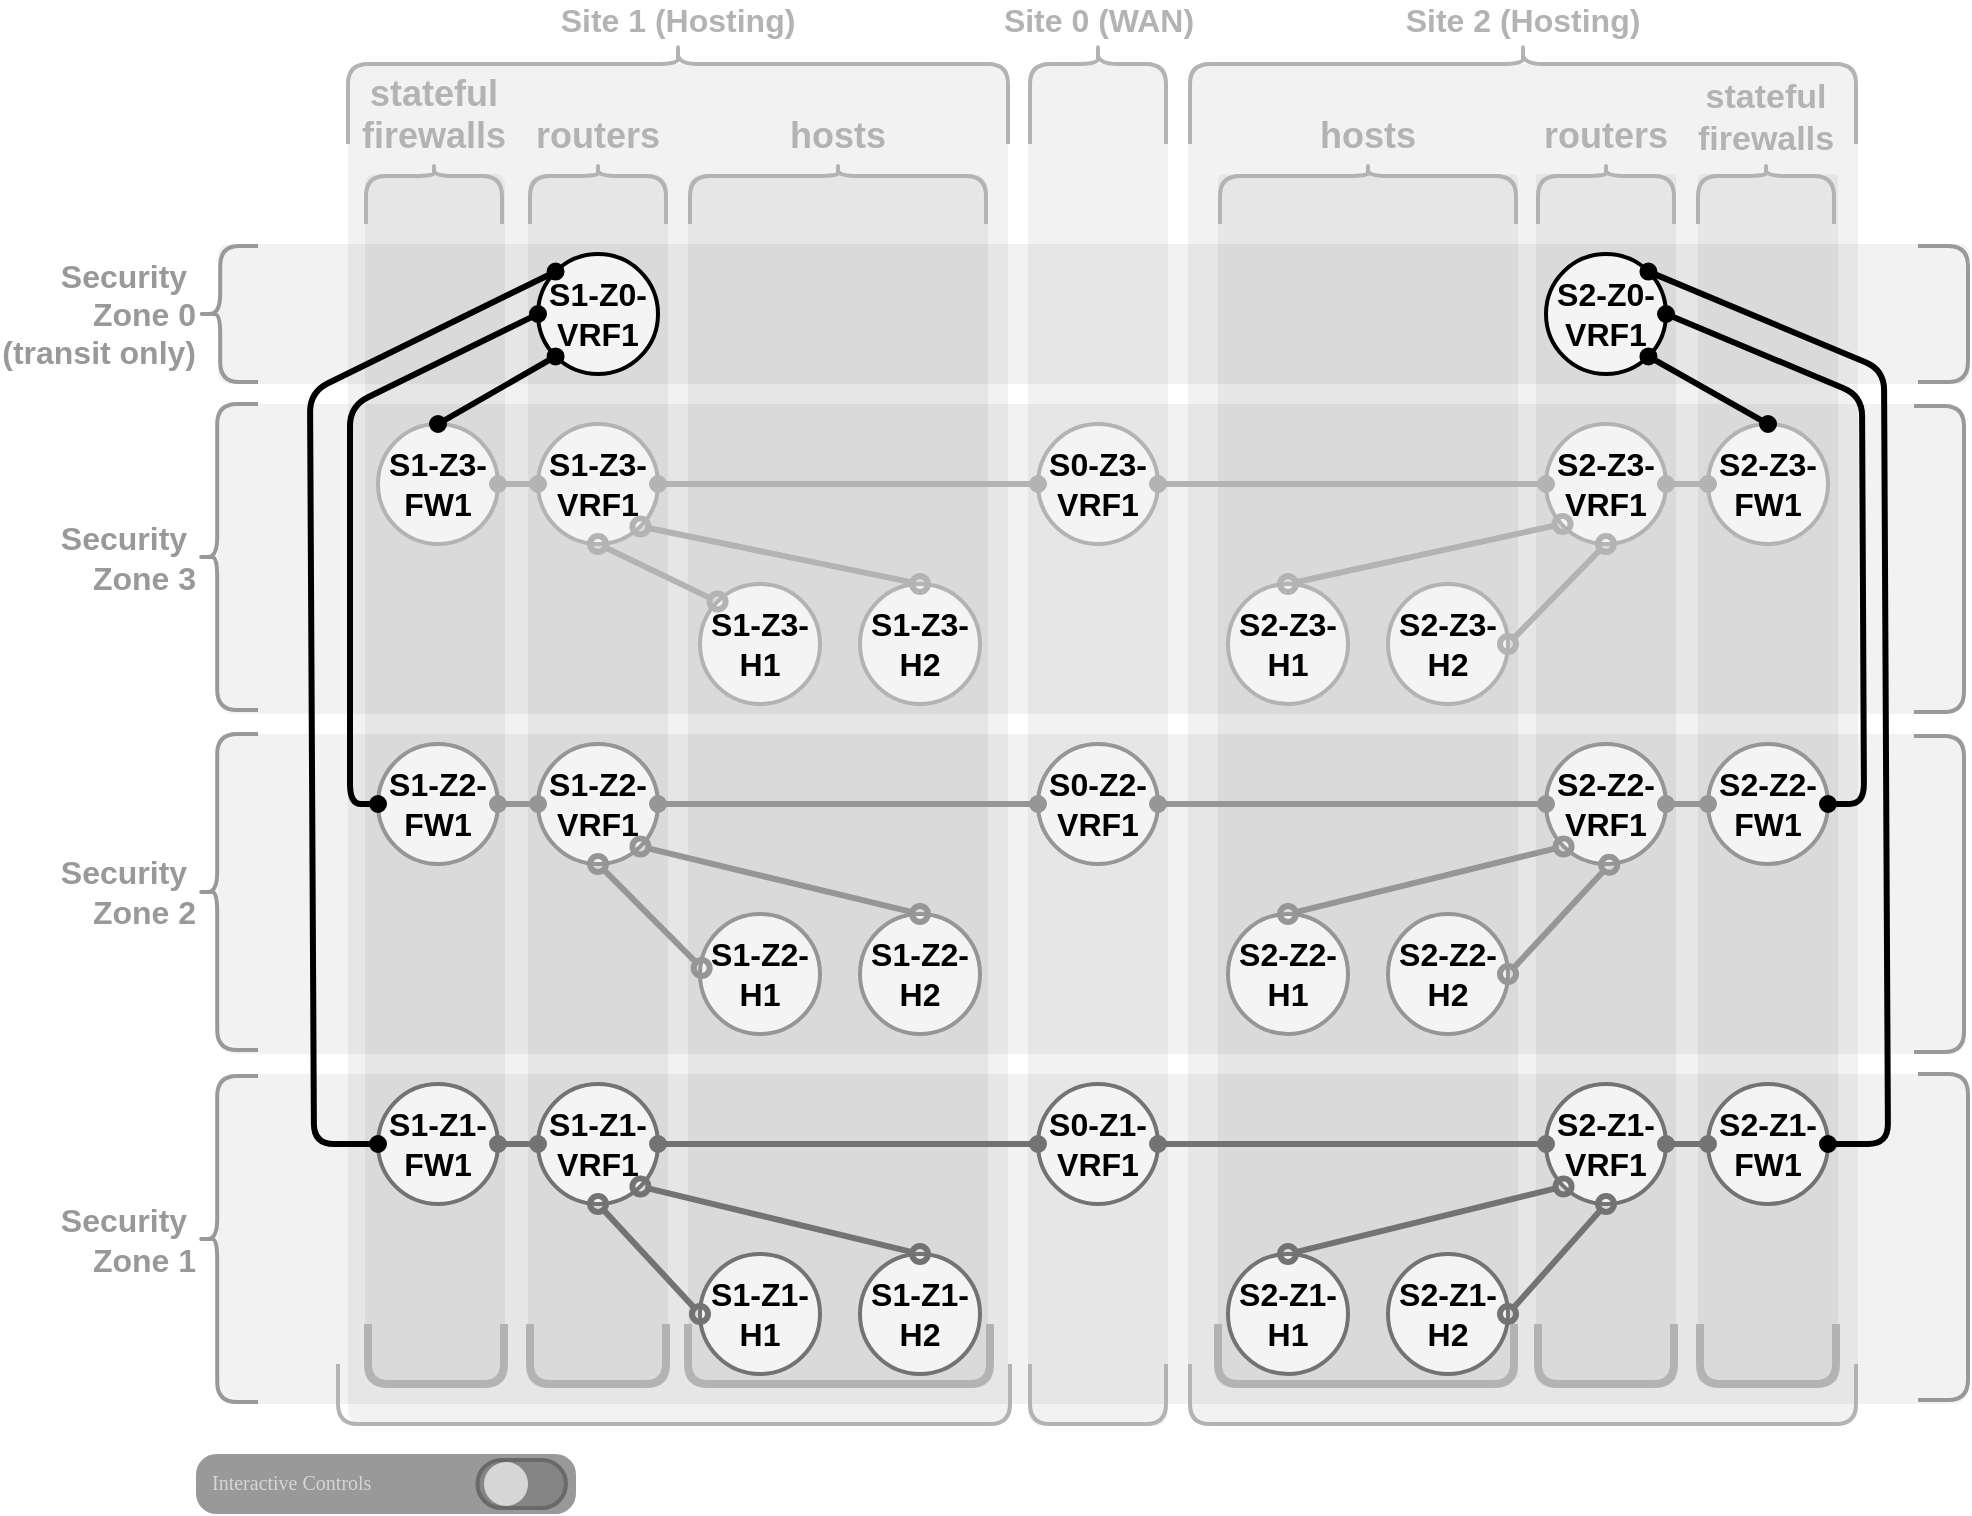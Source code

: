 <mxfile version="24.3.1" type="device">
  <diagram name="Page-1" id="6yeymBKhxuc0Mbmd6qp0">
    <mxGraphModel dx="1067" dy="1039" grid="1" gridSize="1" guides="1" tooltips="1" connect="1" arrows="1" fold="1" page="1" pageScale="1" pageWidth="850" pageHeight="1100" math="0" shadow="0">
      <root>
        <mxCell id="0" />
        <mxCell id="1" parent="0" />
        <object label="" tags="band band-devtype band-devtype-fw" id="dSsE4svFGT5zycd-9bUz-44">
          <mxCell style="rounded=1;whiteSpace=wrap;html=1;strokeColor=none;fillColor=#000000;arcSize=7;opacity=5;strokeWidth=4;" parent="1" vertex="1">
            <mxGeometry x="1463.5" y="305" width="70" height="603" as="geometry" />
          </mxCell>
        </object>
        <object label="" tags="band band-devtype band-devtype-rtr" id="dSsE4svFGT5zycd-9bUz-45">
          <mxCell style="rounded=1;whiteSpace=wrap;html=1;strokeColor=none;fillColor=#000000;arcSize=11;opacity=5;strokeWidth=4;" parent="1" vertex="1">
            <mxGeometry x="1545" y="305" width="70" height="603" as="geometry" />
          </mxCell>
        </object>
        <object label="" tags="band band-devtype band-devtype-hosts" id="dSsE4svFGT5zycd-9bUz-46">
          <mxCell style="rounded=1;whiteSpace=wrap;html=1;strokeColor=none;fillColor=#000000;arcSize=5;opacity=5;strokeWidth=4;" parent="1" vertex="1">
            <mxGeometry x="1625" y="305" width="150" height="603" as="geometry" />
          </mxCell>
        </object>
        <object label="" tags="band band-devtype band-devtype-hosts" id="dSsE4svFGT5zycd-9bUz-47">
          <mxCell style="rounded=1;whiteSpace=wrap;html=1;strokeColor=none;fillColor=#000000;arcSize=2;opacity=5;strokeWidth=4;" parent="1" vertex="1">
            <mxGeometry x="1890" y="305" width="150" height="603" as="geometry" />
          </mxCell>
        </object>
        <object label="" tags="band band-devtype band-devtype-rtr" id="dSsE4svFGT5zycd-9bUz-48">
          <mxCell style="rounded=1;whiteSpace=wrap;html=1;strokeColor=none;fillColor=#000000;arcSize=2;opacity=5;strokeWidth=4;" parent="1" vertex="1">
            <mxGeometry x="2049" y="305" width="70" height="603" as="geometry" />
          </mxCell>
        </object>
        <object label="" tags="band band-devtype band-devtype-fw" id="dSsE4svFGT5zycd-9bUz-49">
          <mxCell style="rounded=1;whiteSpace=wrap;html=1;strokeColor=none;fillColor=#000000;arcSize=2;opacity=5;strokeWidth=4;" parent="1" vertex="1">
            <mxGeometry x="2130" y="305" width="70" height="604" as="geometry" />
          </mxCell>
        </object>
        <object label="" tags="band site-band site-band2" id="dSsE4svFGT5zycd-9bUz-42">
          <mxCell style="rounded=1;whiteSpace=wrap;html=1;strokeColor=none;fillColor=#000000;arcSize=2;opacity=5;" parent="1" vertex="1">
            <mxGeometry x="1875" y="250" width="335" height="680" as="geometry" />
          </mxCell>
        </object>
        <object label="" tags="band site-band site-band1" id="dSsE4svFGT5zycd-9bUz-41">
          <mxCell style="rounded=1;whiteSpace=wrap;html=1;strokeColor=none;fillColor=#000000;arcSize=2;opacity=5;" parent="1" vertex="1">
            <mxGeometry x="1455" y="250" width="330" height="680" as="geometry" />
          </mxCell>
        </object>
        <object label="" tags="band site-band site-band0" id="dSsE4svFGT5zycd-9bUz-43">
          <mxCell style="rounded=1;whiteSpace=wrap;html=1;strokeColor=none;fillColor=#000000;arcSize=10;opacity=5;" parent="1" vertex="1">
            <mxGeometry x="1795" y="250" width="70" height="681" as="geometry" />
          </mxCell>
        </object>
        <object label="" tags="band band-sz band-sz1" id="dSsE4svFGT5zycd-9bUz-40">
          <mxCell style="rounded=1;whiteSpace=wrap;html=1;strokeColor=none;fillColor=#000000;arcSize=4;opacity=5;" parent="1" vertex="1">
            <mxGeometry x="1390" y="755" width="874" height="165" as="geometry" />
          </mxCell>
        </object>
        <object label="" tags="band band-sz band-sz0" id="dSsE4svFGT5zycd-9bUz-37">
          <mxCell style="rounded=1;whiteSpace=wrap;html=1;strokeColor=none;fillColor=#000000;arcSize=8;opacity=5;" parent="1" vertex="1">
            <mxGeometry x="1390" y="340" width="876" height="70" as="geometry" />
          </mxCell>
        </object>
        <object label="" tags="band band-sz band-sz3" id="dSsE4svFGT5zycd-9bUz-38">
          <mxCell style="rounded=1;whiteSpace=wrap;html=1;strokeColor=none;fillColor=#000000;arcSize=5;opacity=5;" parent="1" vertex="1">
            <mxGeometry x="1390" y="420" width="872" height="155" as="geometry" />
          </mxCell>
        </object>
        <object label="" tags="band band-sz band-sz2" id="dSsE4svFGT5zycd-9bUz-39">
          <mxCell style="rounded=1;whiteSpace=wrap;html=1;strokeColor=none;fillColor=#000000;arcSize=5;opacity=5;" parent="1" vertex="1">
            <mxGeometry x="1390" y="585" width="874" height="160" as="geometry" />
          </mxCell>
        </object>
        <mxCell id="Ux4JUTr80TsCuU6cvmH0-153" value="S2-Z2-H1" style="ellipse;whiteSpace=wrap;html=1;aspect=fixed;strokeWidth=2;strokeColor=#969696;fontSize=16;fontStyle=1;fillColor=#F4F4F4;" parent="1" vertex="1">
          <mxGeometry x="1895" y="675" width="60" height="60" as="geometry" />
        </mxCell>
        <mxCell id="Ux4JUTr80TsCuU6cvmH0-154" value="S2-Z1-H2" style="ellipse;whiteSpace=wrap;html=1;aspect=fixed;strokeWidth=2;strokeColor=#737373;fontSize=16;fontStyle=1;fillColor=#F4F4F4;" parent="1" vertex="1">
          <mxGeometry x="1975" y="845" width="60" height="60" as="geometry" />
        </mxCell>
        <mxCell id="Ux4JUTr80TsCuU6cvmH0-155" value="S2-Z2-VRF1" style="ellipse;whiteSpace=wrap;html=1;aspect=fixed;strokeWidth=2;strokeColor=#969696;fontSize=16;fontStyle=1;fillColor=#F4F4F4;" parent="1" vertex="1">
          <mxGeometry x="2054" y="590" width="60" height="60" as="geometry" />
        </mxCell>
        <mxCell id="Ux4JUTr80TsCuU6cvmH0-156" value="S2-Z1-VRF1" style="ellipse;whiteSpace=wrap;html=1;aspect=fixed;strokeWidth=2;strokeColor=#737373;fontSize=16;fontStyle=1;fillColor=#F4F4F4;" parent="1" vertex="1">
          <mxGeometry x="2054" y="760" width="60" height="60" as="geometry" />
        </mxCell>
        <mxCell id="Ux4JUTr80TsCuU6cvmH0-157" value="S2-Z2-FW1" style="ellipse;whiteSpace=wrap;html=1;aspect=fixed;strokeWidth=2;strokeColor=#969696;fontSize=16;fontStyle=1;fillColor=#F4F4F4;" parent="1" vertex="1">
          <mxGeometry x="2135" y="590" width="60" height="60" as="geometry" />
        </mxCell>
        <mxCell id="Ux4JUTr80TsCuU6cvmH0-158" value="S2-Z1-FW1" style="ellipse;whiteSpace=wrap;html=1;aspect=fixed;strokeWidth=2;strokeColor=#737373;fontSize=16;fontStyle=1;fillColor=#F4F4F4;" parent="1" vertex="1">
          <mxGeometry x="2135" y="760" width="60" height="60" as="geometry" />
        </mxCell>
        <mxCell id="Ux4JUTr80TsCuU6cvmH0-159" value="S2-Z2-H2" style="ellipse;whiteSpace=wrap;html=1;aspect=fixed;strokeWidth=2;strokeColor=#969696;fontSize=16;fontStyle=1;fillColor=#F4F4F4;" parent="1" vertex="1">
          <mxGeometry x="1975" y="675" width="60" height="60" as="geometry" />
        </mxCell>
        <mxCell id="Ux4JUTr80TsCuU6cvmH0-160" value="S2-Z1-H1" style="ellipse;whiteSpace=wrap;html=1;aspect=fixed;strokeWidth=2;strokeColor=#737373;fontSize=16;fontStyle=1;fillColor=#F4F4F4;" parent="1" vertex="1">
          <mxGeometry x="1895" y="845" width="60" height="60" as="geometry" />
        </mxCell>
        <mxCell id="Ux4JUTr80TsCuU6cvmH0-161" value="S2-Z0-VRF1" style="ellipse;whiteSpace=wrap;html=1;aspect=fixed;strokeWidth=2;strokeColor=#000000;fontSize=16;fontStyle=1;fillColor=#F4F4F4;fillStyle=solid;" parent="1" vertex="1">
          <mxGeometry x="2054" y="345" width="60" height="60" as="geometry" />
        </mxCell>
        <object label="Site 2 (Hosting)" tags="band site-band site-band2" id="Ux4JUTr80TsCuU6cvmH0-162">
          <mxCell style="shape=curlyBracket;whiteSpace=wrap;html=1;rounded=1;labelPosition=center;verticalLabelPosition=top;align=center;verticalAlign=bottom;rotation=0;strokeWidth=2;strokeColor=#B3B3B3;size=0.2;direction=south;fontSize=16;fontColor=#B3B3B3;fontStyle=1" parent="1" vertex="1">
            <mxGeometry x="1876" y="240" width="333" height="50" as="geometry" />
          </mxCell>
        </object>
        <object label="" tags="band site-band site-band2" id="Ux4JUTr80TsCuU6cvmH0-163">
          <mxCell style="shape=curlyBracket;whiteSpace=wrap;html=1;rounded=1;labelPosition=left;verticalLabelPosition=middle;align=right;verticalAlign=middle;rotation=0;strokeWidth=2;strokeColor=#B3B3B3;direction=north;size=0;fontSize=18;fontStyle=1" parent="1" vertex="1">
            <mxGeometry x="1876" y="900" width="333" height="30" as="geometry" />
          </mxCell>
        </object>
        <mxCell id="Ux4JUTr80TsCuU6cvmH0-164" value="" style="endArrow=oval;startArrow=oval;html=1;strokeWidth=3;strokeColor=#969696;startFill=1;endFill=1;fontSize=18;fontStyle=1" parent="1" source="Ux4JUTr80TsCuU6cvmH0-155" target="Ux4JUTr80TsCuU6cvmH0-157" edge="1">
          <mxGeometry width="50" height="50" relative="1" as="geometry">
            <mxPoint x="694.5" y="672" as="sourcePoint" />
            <mxPoint x="694.5" y="592" as="targetPoint" />
          </mxGeometry>
        </mxCell>
        <mxCell id="Ux4JUTr80TsCuU6cvmH0-166" value="" style="endArrow=oval;startArrow=oval;html=1;strokeWidth=3;strokeColor=#969696;startFill=0;endFill=0;fontSize=18;fontStyle=1;endSize=8;startSize=8;exitX=0.5;exitY=0;exitDx=0;exitDy=0;entryX=0;entryY=1;entryDx=0;entryDy=0;" parent="1" source="Ux4JUTr80TsCuU6cvmH0-153" target="Ux4JUTr80TsCuU6cvmH0-155" edge="1">
          <mxGeometry width="50" height="50" relative="1" as="geometry">
            <mxPoint x="620.228" y="1008.372" as="sourcePoint" />
            <mxPoint x="669.072" y="949.877" as="targetPoint" />
          </mxGeometry>
        </mxCell>
        <mxCell id="Ux4JUTr80TsCuU6cvmH0-167" value="" style="endArrow=oval;startArrow=oval;html=1;strokeWidth=3;strokeColor=#737373;startFill=1;endFill=1;fontSize=18;fontStyle=1" parent="1" source="Ux4JUTr80TsCuU6cvmH0-156" target="Ux4JUTr80TsCuU6cvmH0-158" edge="1">
          <mxGeometry width="50" height="50" relative="1" as="geometry">
            <mxPoint x="1398.5" y="674" as="sourcePoint" />
            <mxPoint x="1398.5" y="594" as="targetPoint" />
          </mxGeometry>
        </mxCell>
        <mxCell id="Ux4JUTr80TsCuU6cvmH0-168" value="" style="endArrow=oval;startArrow=oval;html=1;strokeWidth=3;strokeColor=#737373;startFill=0;endFill=0;fontSize=18;fontStyle=1;endSize=8;startSize=8;exitX=1;exitY=0.5;exitDx=0;exitDy=0;entryX=0.5;entryY=1;entryDx=0;entryDy=0;" parent="1" source="Ux4JUTr80TsCuU6cvmH0-154" target="Ux4JUTr80TsCuU6cvmH0-156" edge="1">
          <mxGeometry width="50" height="50" relative="1" as="geometry">
            <mxPoint x="1473.535" y="798.573" as="sourcePoint" />
            <mxPoint x="1424.107" y="739.729" as="targetPoint" />
          </mxGeometry>
        </mxCell>
        <mxCell id="Ux4JUTr80TsCuU6cvmH0-169" value="" style="endArrow=oval;startArrow=oval;html=1;strokeWidth=3;strokeColor=#737373;startFill=0;endFill=0;fontSize=18;fontStyle=1;endSize=8;startSize=8;exitX=0.5;exitY=0;exitDx=0;exitDy=0;entryX=0;entryY=1;entryDx=0;entryDy=0;" parent="1" source="Ux4JUTr80TsCuU6cvmH0-160" target="Ux4JUTr80TsCuU6cvmH0-156" edge="1">
          <mxGeometry width="50" height="50" relative="1" as="geometry">
            <mxPoint x="1324.228" y="798.372" as="sourcePoint" />
            <mxPoint x="1373.072" y="739.877" as="targetPoint" />
          </mxGeometry>
        </mxCell>
        <mxCell id="Ux4JUTr80TsCuU6cvmH0-174" value="S0-Z2-VRF1" style="ellipse;whiteSpace=wrap;html=1;aspect=fixed;strokeWidth=2;strokeColor=#969696;fontSize=16;fontStyle=1;fillColor=#F4F4F4;" parent="1" vertex="1">
          <mxGeometry x="1800" y="590" width="60" height="60" as="geometry" />
        </mxCell>
        <mxCell id="Ux4JUTr80TsCuU6cvmH0-175" value="S0-Z1-VRF1" style="ellipse;whiteSpace=wrap;html=1;aspect=fixed;strokeWidth=2;strokeColor=#737373;fontSize=16;fontStyle=1;fillColor=#F4F4F4;" parent="1" vertex="1">
          <mxGeometry x="1800" y="760" width="60" height="60" as="geometry" />
        </mxCell>
        <mxCell id="Ux4JUTr80TsCuU6cvmH0-185" value="S0-Z3-VRF1" style="ellipse;whiteSpace=wrap;html=1;aspect=fixed;strokeWidth=2;strokeColor=#B3B3B3;fontSize=16;fontStyle=1;fillColor=#F4F4F4;fillStyle=solid;" parent="1" vertex="1">
          <mxGeometry x="1800" y="430" width="60" height="60" as="geometry" />
        </mxCell>
        <mxCell id="Ux4JUTr80TsCuU6cvmH0-186" value="S1-Z2-H1" style="ellipse;whiteSpace=wrap;html=1;aspect=fixed;strokeWidth=2;strokeColor=#969696;fontSize=16;fontStyle=1;fillColor=#F4F4F4;" parent="1" vertex="1">
          <mxGeometry x="1631" y="675" width="60" height="60" as="geometry" />
        </mxCell>
        <mxCell id="Ux4JUTr80TsCuU6cvmH0-187" value="S1-Z1-H2" style="ellipse;whiteSpace=wrap;html=1;aspect=fixed;strokeWidth=2;strokeColor=#737373;fontSize=16;fontStyle=1;fillColor=#F4F4F4;" parent="1" vertex="1">
          <mxGeometry x="1711" y="845" width="60" height="60" as="geometry" />
        </mxCell>
        <mxCell id="Ux4JUTr80TsCuU6cvmH0-188" value="S1-Z2-VRF1" style="ellipse;whiteSpace=wrap;html=1;aspect=fixed;strokeWidth=2;strokeColor=#969696;fontSize=16;fontStyle=1;fillColor=#F4F4F4;" parent="1" vertex="1">
          <mxGeometry x="1550" y="590" width="60" height="60" as="geometry" />
        </mxCell>
        <mxCell id="Ux4JUTr80TsCuU6cvmH0-189" value="S1-Z1-VRF1" style="ellipse;whiteSpace=wrap;html=1;aspect=fixed;strokeWidth=2;strokeColor=#737373;fontSize=16;fontStyle=1;fillColor=#F4F4F4;" parent="1" vertex="1">
          <mxGeometry x="1550" y="760" width="60" height="60" as="geometry" />
        </mxCell>
        <mxCell id="Ux4JUTr80TsCuU6cvmH0-190" value="S1-Z2-FW1" style="ellipse;whiteSpace=wrap;html=1;aspect=fixed;strokeWidth=2;strokeColor=#969696;fontSize=16;fontStyle=1;fillColor=#F4F4F4;" parent="1" vertex="1">
          <mxGeometry x="1470" y="590" width="60" height="60" as="geometry" />
        </mxCell>
        <mxCell id="Ux4JUTr80TsCuU6cvmH0-191" value="S1-Z1-FW1" style="ellipse;whiteSpace=wrap;html=1;aspect=fixed;strokeWidth=2;strokeColor=#737373;fontSize=16;fontStyle=1;shadow=0;perimeterSpacing=0;fillColor=#F4F4F4;" parent="1" vertex="1">
          <mxGeometry x="1470" y="760" width="60" height="60" as="geometry" />
        </mxCell>
        <mxCell id="Ux4JUTr80TsCuU6cvmH0-192" value="S1-Z2-H2" style="ellipse;whiteSpace=wrap;html=1;aspect=fixed;strokeWidth=2;strokeColor=#969696;fontSize=16;fontStyle=1;fillColor=#F4F4F4;" parent="1" vertex="1">
          <mxGeometry x="1711" y="675" width="60" height="60" as="geometry" />
        </mxCell>
        <mxCell id="Ux4JUTr80TsCuU6cvmH0-193" value="S1-Z1-H1" style="ellipse;whiteSpace=wrap;html=1;aspect=fixed;strokeWidth=2;strokeColor=#737373;fontSize=16;fontStyle=1;fillColor=#F4F4F4;" parent="1" vertex="1">
          <mxGeometry x="1631" y="845" width="60" height="60" as="geometry" />
        </mxCell>
        <mxCell id="Ux4JUTr80TsCuU6cvmH0-194" value="S1-Z0-VRF1" style="ellipse;whiteSpace=wrap;html=1;aspect=fixed;strokeWidth=2;strokeColor=#000000;fontSize=16;fontStyle=1;fillColor=#F4F4F4;fillStyle=solid;" parent="1" vertex="1">
          <mxGeometry x="1550" y="345" width="60" height="60" as="geometry" />
        </mxCell>
        <object label="Site 1 (Hosting)" tags="band site-band site-band1" id="Ux4JUTr80TsCuU6cvmH0-195">
          <mxCell style="shape=curlyBracket;whiteSpace=wrap;html=1;rounded=1;labelPosition=center;verticalLabelPosition=top;align=center;verticalAlign=bottom;rotation=0;strokeWidth=2;strokeColor=#B3B3B3;size=0.2;direction=south;fontSize=16;fontColor=#B3B3B3;fontStyle=1" parent="1" vertex="1">
            <mxGeometry x="1455" y="240" width="330" height="50" as="geometry" />
          </mxCell>
        </object>
        <object label="" tags="band site-band site-band1" id="Ux4JUTr80TsCuU6cvmH0-196">
          <mxCell style="shape=curlyBracket;whiteSpace=wrap;html=1;rounded=1;labelPosition=left;verticalLabelPosition=middle;align=right;verticalAlign=middle;rotation=0;strokeWidth=2;strokeColor=#B3B3B3;direction=north;size=0;fontSize=18;fontStyle=1" parent="1" vertex="1">
            <mxGeometry x="1450" y="900" width="336" height="30" as="geometry" />
          </mxCell>
        </object>
        <mxCell id="Ux4JUTr80TsCuU6cvmH0-197" value="" style="endArrow=oval;startArrow=oval;html=1;strokeWidth=3;strokeColor=#969696;startFill=1;endFill=1;fontSize=18;fontStyle=1;exitX=0;exitY=0.5;exitDx=0;exitDy=0;" parent="1" source="Ux4JUTr80TsCuU6cvmH0-188" target="Ux4JUTr80TsCuU6cvmH0-190" edge="1">
          <mxGeometry width="50" height="50" relative="1" as="geometry">
            <mxPoint x="1845" y="651" as="sourcePoint" />
            <mxPoint x="518.5" y="620" as="targetPoint" />
          </mxGeometry>
        </mxCell>
        <mxCell id="Ux4JUTr80TsCuU6cvmH0-198" value="" style="endArrow=oval;startArrow=oval;html=1;strokeWidth=3;strokeColor=#969696;startFill=0;endFill=0;fontSize=18;fontStyle=1;endSize=8;startSize=8;exitX=0.5;exitY=0;exitDx=0;exitDy=0;entryX=1;entryY=1;entryDx=0;entryDy=0;" parent="1" source="Ux4JUTr80TsCuU6cvmH0-192" target="Ux4JUTr80TsCuU6cvmH0-188" edge="1">
          <mxGeometry width="50" height="50" relative="1" as="geometry">
            <mxPoint x="553.535" y="1036.573" as="sourcePoint" />
            <mxPoint x="504.107" y="977.729" as="targetPoint" />
          </mxGeometry>
        </mxCell>
        <mxCell id="Ux4JUTr80TsCuU6cvmH0-199" value="" style="endArrow=oval;startArrow=oval;html=1;strokeWidth=3;strokeColor=#969696;startFill=0;endFill=0;fontSize=18;fontStyle=1;endSize=8;startSize=8;entryX=0.5;entryY=1;entryDx=0;entryDy=0;exitX=0.014;exitY=0.45;exitDx=0;exitDy=0;exitPerimeter=0;" parent="1" source="Ux4JUTr80TsCuU6cvmH0-186" target="Ux4JUTr80TsCuU6cvmH0-188" edge="1">
          <mxGeometry width="50" height="50" relative="1" as="geometry">
            <mxPoint x="404.228" y="1036.372" as="sourcePoint" />
            <mxPoint x="453.072" y="977.877" as="targetPoint" />
          </mxGeometry>
        </mxCell>
        <mxCell id="Ux4JUTr80TsCuU6cvmH0-200" value="" style="endArrow=oval;startArrow=oval;html=1;strokeWidth=3;strokeColor=#737373;startFill=1;endFill=1;fontSize=18;fontStyle=1" parent="1" source="Ux4JUTr80TsCuU6cvmH0-189" target="Ux4JUTr80TsCuU6cvmH0-191" edge="1">
          <mxGeometry width="50" height="50" relative="1" as="geometry">
            <mxPoint x="1333.5" y="683" as="sourcePoint" />
            <mxPoint x="1333.5" y="603" as="targetPoint" />
          </mxGeometry>
        </mxCell>
        <mxCell id="Ux4JUTr80TsCuU6cvmH0-201" value="" style="endArrow=oval;startArrow=oval;html=1;strokeWidth=3;strokeColor=#737373;startFill=0;endFill=0;fontSize=18;fontStyle=1;endSize=8;startSize=8;exitX=0.5;exitY=0;exitDx=0;exitDy=0;entryX=1;entryY=1;entryDx=0;entryDy=0;" parent="1" source="Ux4JUTr80TsCuU6cvmH0-187" target="Ux4JUTr80TsCuU6cvmH0-189" edge="1">
          <mxGeometry width="50" height="50" relative="1" as="geometry">
            <mxPoint x="1368.535" y="807.573" as="sourcePoint" />
            <mxPoint x="1319.107" y="748.729" as="targetPoint" />
          </mxGeometry>
        </mxCell>
        <mxCell id="Ux4JUTr80TsCuU6cvmH0-202" value="" style="endArrow=oval;startArrow=oval;html=1;strokeWidth=3;strokeColor=#737373;startFill=0;endFill=0;fontSize=18;fontStyle=1;endSize=8;startSize=8;entryX=0.5;entryY=1;entryDx=0;entryDy=0;exitX=0;exitY=0.5;exitDx=0;exitDy=0;" parent="1" source="Ux4JUTr80TsCuU6cvmH0-193" target="Ux4JUTr80TsCuU6cvmH0-189" edge="1">
          <mxGeometry width="50" height="50" relative="1" as="geometry">
            <mxPoint x="1219.228" y="807.372" as="sourcePoint" />
            <mxPoint x="1268.072" y="748.877" as="targetPoint" />
          </mxGeometry>
        </mxCell>
        <mxCell id="Ux4JUTr80TsCuU6cvmH0-203" value="" style="endArrow=oval;startArrow=oval;html=1;strokeColor=#000000;strokeWidth=3;startFill=1;endFill=1;fontSize=18;fontStyle=1;exitX=0;exitY=0;exitDx=0;exitDy=0;entryX=0;entryY=0.5;entryDx=0;entryDy=0;rounded=1;" parent="1" source="Ux4JUTr80TsCuU6cvmH0-194" target="Ux4JUTr80TsCuU6cvmH0-191" edge="1">
          <mxGeometry width="50" height="50" relative="1" as="geometry">
            <mxPoint x="1643.5" y="88" as="sourcePoint" />
            <mxPoint x="1036" y="88" as="targetPoint" />
            <Array as="points">
              <mxPoint x="1436" y="414" />
              <mxPoint x="1438" y="790" />
            </Array>
          </mxGeometry>
        </mxCell>
        <mxCell id="Ux4JUTr80TsCuU6cvmH0-204" value="" style="endArrow=oval;startArrow=oval;html=1;strokeColor=#000000;strokeWidth=3;startFill=1;endFill=1;fontSize=18;fontStyle=1;exitX=0;exitY=0.5;exitDx=0;exitDy=0;entryX=0;entryY=0.5;entryDx=0;entryDy=0;rounded=1;" parent="1" source="Ux4JUTr80TsCuU6cvmH0-194" target="Ux4JUTr80TsCuU6cvmH0-190" edge="1">
          <mxGeometry width="50" height="50" relative="1" as="geometry">
            <mxPoint x="1650.343" y="152.374" as="sourcePoint" />
            <mxPoint x="1537.715" y="227.711" as="targetPoint" />
            <Array as="points">
              <mxPoint x="1456" y="421" />
              <mxPoint x="1456" y="620" />
            </Array>
          </mxGeometry>
        </mxCell>
        <mxCell id="Ux4JUTr80TsCuU6cvmH0-205" value="" style="endArrow=oval;startArrow=oval;html=1;strokeWidth=3;strokeColor=#737373;startFill=1;endFill=1;fontSize=18;fontStyle=1;entryX=1;entryY=0.5;entryDx=0;entryDy=0;exitX=0;exitY=0.5;exitDx=0;exitDy=0;" parent="1" source="Ux4JUTr80TsCuU6cvmH0-175" target="Ux4JUTr80TsCuU6cvmH0-189" edge="1">
          <mxGeometry width="50" height="50" relative="1" as="geometry">
            <mxPoint x="1277.0" y="565" as="sourcePoint" />
            <mxPoint x="1022.75" y="164" as="targetPoint" />
          </mxGeometry>
        </mxCell>
        <mxCell id="Ux4JUTr80TsCuU6cvmH0-206" value="" style="endArrow=oval;startArrow=oval;html=1;strokeWidth=3;strokeColor=#969696;startFill=1;endFill=1;fontSize=18;fontStyle=1;edgeStyle=orthogonalEdgeStyle;exitX=0;exitY=0.5;exitDx=0;exitDy=0;entryX=1;entryY=0.5;entryDx=0;entryDy=0;" parent="1" source="Ux4JUTr80TsCuU6cvmH0-174" target="Ux4JUTr80TsCuU6cvmH0-188" edge="1">
          <mxGeometry width="50" height="50" relative="1" as="geometry">
            <mxPoint x="1189" y="770" as="sourcePoint" />
            <mxPoint x="1348.5" y="704" as="targetPoint" />
          </mxGeometry>
        </mxCell>
        <mxCell id="Ux4JUTr80TsCuU6cvmH0-207" value="S1-Z3-H1" style="ellipse;whiteSpace=wrap;html=1;aspect=fixed;strokeWidth=2;strokeColor=#B3B3B3;fontSize=16;fontStyle=1;fillColor=#F4F4F4;" parent="1" vertex="1">
          <mxGeometry x="1631" y="510" width="60" height="60" as="geometry" />
        </mxCell>
        <mxCell id="Ux4JUTr80TsCuU6cvmH0-208" value="S1-Z3-VRF1" style="ellipse;whiteSpace=wrap;html=1;aspect=fixed;strokeWidth=2;strokeColor=#B3B3B3;fontSize=16;fontStyle=1;fillColor=#F4F4F4;" parent="1" vertex="1">
          <mxGeometry x="1550" y="430" width="60" height="60" as="geometry" />
        </mxCell>
        <mxCell id="Ux4JUTr80TsCuU6cvmH0-209" value="S1-Z3-FW1" style="ellipse;whiteSpace=wrap;html=1;aspect=fixed;strokeWidth=2;strokeColor=#B3B3B3;fontSize=16;fontStyle=1;fillColor=#F4F4F4;" parent="1" vertex="1">
          <mxGeometry x="1470" y="430" width="60" height="60" as="geometry" />
        </mxCell>
        <mxCell id="Ux4JUTr80TsCuU6cvmH0-210" value="S1-Z3-H2" style="ellipse;whiteSpace=wrap;html=1;aspect=fixed;strokeWidth=2;strokeColor=#B3B3B3;fontSize=16;fontStyle=1;fillColor=#F4F4F4;" parent="1" vertex="1">
          <mxGeometry x="1711" y="510" width="60" height="60" as="geometry" />
        </mxCell>
        <mxCell id="Ux4JUTr80TsCuU6cvmH0-211" value="" style="endArrow=oval;startArrow=oval;html=1;strokeWidth=3;strokeColor=#B3B3B3;startFill=1;endFill=1;fontSize=18;fontStyle=1" parent="1" source="Ux4JUTr80TsCuU6cvmH0-208" target="Ux4JUTr80TsCuU6cvmH0-209" edge="1">
          <mxGeometry width="50" height="50" relative="1" as="geometry">
            <mxPoint x="119.5" y="540" as="sourcePoint" />
            <mxPoint x="119.5" y="460" as="targetPoint" />
          </mxGeometry>
        </mxCell>
        <mxCell id="Ux4JUTr80TsCuU6cvmH0-212" value="" style="endArrow=oval;startArrow=oval;html=1;strokeWidth=3;strokeColor=#B3B3B3;startFill=0;endFill=0;fontSize=18;fontStyle=1;endSize=8;startSize=8;exitX=0.5;exitY=0;exitDx=0;exitDy=0;entryX=1;entryY=1;entryDx=0;entryDy=0;" parent="1" source="Ux4JUTr80TsCuU6cvmH0-210" target="Ux4JUTr80TsCuU6cvmH0-208" edge="1">
          <mxGeometry width="50" height="50" relative="1" as="geometry">
            <mxPoint x="154.535" y="762.573" as="sourcePoint" />
            <mxPoint x="105.107" y="703.729" as="targetPoint" />
          </mxGeometry>
        </mxCell>
        <mxCell id="Ux4JUTr80TsCuU6cvmH0-213" value="" style="endArrow=oval;startArrow=oval;html=1;strokeWidth=3;strokeColor=#B3B3B3;startFill=0;endFill=0;fontSize=18;fontStyle=1;endSize=8;startSize=8;exitX=0;exitY=0;exitDx=0;exitDy=0;entryX=0.5;entryY=1;entryDx=0;entryDy=0;" parent="1" source="Ux4JUTr80TsCuU6cvmH0-207" target="Ux4JUTr80TsCuU6cvmH0-208" edge="1">
          <mxGeometry width="50" height="50" relative="1" as="geometry">
            <mxPoint x="5.228" y="762.372" as="sourcePoint" />
            <mxPoint x="54.072" y="703.877" as="targetPoint" />
          </mxGeometry>
        </mxCell>
        <mxCell id="Ux4JUTr80TsCuU6cvmH0-214" value="" style="endArrow=oval;startArrow=oval;html=1;strokeColor=#000000;strokeWidth=3;startFill=1;endFill=1;fontSize=18;fontStyle=1;entryX=0.5;entryY=0;entryDx=0;entryDy=0;exitX=0;exitY=1;exitDx=0;exitDy=0;rounded=1;" parent="1" source="Ux4JUTr80TsCuU6cvmH0-194" target="Ux4JUTr80TsCuU6cvmH0-209" edge="1">
          <mxGeometry width="50" height="50" relative="1" as="geometry">
            <mxPoint x="1704" y="150" as="sourcePoint" />
            <mxPoint x="1704" y="279" as="targetPoint" />
          </mxGeometry>
        </mxCell>
        <mxCell id="Ux4JUTr80TsCuU6cvmH0-215" value="" style="endArrow=oval;startArrow=oval;html=1;strokeWidth=3;strokeColor=#B3B3B3;startFill=1;endFill=1;fontSize=18;fontStyle=1;entryX=1;entryY=0.5;entryDx=0;entryDy=0;edgeStyle=orthogonalEdgeStyle;exitX=0;exitY=0.5;exitDx=0;exitDy=0;" parent="1" source="Ux4JUTr80TsCuU6cvmH0-185" target="Ux4JUTr80TsCuU6cvmH0-208" edge="1">
          <mxGeometry width="50" height="50" relative="1" as="geometry">
            <mxPoint x="1109" y="889" as="sourcePoint" />
            <mxPoint x="1759.001" y="459.341" as="targetPoint" />
          </mxGeometry>
        </mxCell>
        <object label="" tags="band site-band site-band0" id="Ux4JUTr80TsCuU6cvmH0-216">
          <mxCell style="shape=curlyBracket;whiteSpace=wrap;html=1;rounded=1;labelPosition=left;verticalLabelPosition=middle;align=right;verticalAlign=middle;rotation=0;strokeWidth=2;strokeColor=#B3B3B3;direction=north;size=0;fontSize=18;fontStyle=1" parent="1" vertex="1">
            <mxGeometry x="1796" y="900" width="68" height="30" as="geometry" />
          </mxCell>
        </object>
        <object label="Site 0 (WAN)" tags="band site-band site-band0" id="Ux4JUTr80TsCuU6cvmH0-217">
          <mxCell style="shape=curlyBracket;html=1;rounded=1;labelPosition=center;verticalLabelPosition=top;align=center;verticalAlign=bottom;rotation=0;strokeWidth=2;strokeColor=#B3B3B3;size=0.2;direction=south;fontSize=16;fontColor=#B3B3B3;fontStyle=1" parent="1" vertex="1">
            <mxGeometry x="1796" y="240" width="68" height="50" as="geometry" />
          </mxCell>
        </object>
        <object label="Security&amp;nbsp;&lt;div style=&quot;font-size: 16px;&quot;&gt;Zone 1&lt;/div&gt;" tags="band band-sz band-sz1" id="Ux4JUTr80TsCuU6cvmH0-218">
          <mxCell style="shape=curlyBracket;html=1;rounded=1;labelPosition=center;verticalLabelPosition=middle;align=right;verticalAlign=middle;rotation=0;strokeWidth=2;strokeColor=#999999;size=0.32;direction=east;fontSize=16;fontColor=#999999;fontStyle=1;horizontal=1;spacingRight=30;spacingLeft=0;" parent="1" vertex="1">
            <mxGeometry x="1380" y="756" width="30" height="163" as="geometry" />
          </mxCell>
        </object>
        <object label="" tags="band band-sz band-sz1" id="Ux4JUTr80TsCuU6cvmH0-219">
          <mxCell style="shape=curlyBracket;whiteSpace=wrap;html=1;rounded=1;labelPosition=left;verticalLabelPosition=middle;align=right;verticalAlign=middle;rotation=0;strokeWidth=2;strokeColor=#999999;direction=west;size=0;fontSize=18;fontStyle=1" parent="1" vertex="1">
            <mxGeometry x="2240" y="755" width="25" height="163" as="geometry" />
          </mxCell>
        </object>
        <object label="Security&amp;nbsp;&lt;div style=&quot;font-size: 16px;&quot;&gt;Zone 2&lt;/div&gt;" tags="band band-sz band-sz2" id="Ux4JUTr80TsCuU6cvmH0-220">
          <mxCell style="shape=curlyBracket;html=1;rounded=1;labelPosition=center;verticalLabelPosition=middle;align=right;verticalAlign=middle;rotation=0;strokeWidth=2;strokeColor=#999999;size=0.32;direction=east;fontSize=16;fontColor=#999999;fontStyle=1;horizontal=1;spacingRight=30;spacingLeft=-65;" parent="1" vertex="1">
            <mxGeometry x="1380" y="585" width="30" height="158" as="geometry" />
          </mxCell>
        </object>
        <object label="" tags="band band-sz band-sz2" id="Ux4JUTr80TsCuU6cvmH0-221">
          <mxCell style="shape=curlyBracket;whiteSpace=wrap;html=1;rounded=1;labelPosition=left;verticalLabelPosition=middle;align=right;verticalAlign=middle;rotation=0;strokeWidth=2;strokeColor=#999999;direction=west;size=0;fontSize=18;fontStyle=1" parent="1" vertex="1">
            <mxGeometry x="2238" y="586" width="25" height="158" as="geometry" />
          </mxCell>
        </object>
        <object label="&amp;nbsp;Security&amp;nbsp;&lt;div style=&quot;font-size: 16px;&quot;&gt;Zone 3&lt;/div&gt;" tags="band band-sz band-sz3" id="Ux4JUTr80TsCuU6cvmH0-222">
          <mxCell style="shape=curlyBracket;html=1;rounded=1;labelPosition=center;verticalLabelPosition=middle;align=right;verticalAlign=middle;rotation=0;strokeWidth=2;strokeColor=#999999;size=0.32;direction=east;fontSize=16;fontColor=#999999;fontStyle=1;horizontal=1;spacingRight=30;spacingLeft=-85;" parent="1" vertex="1">
            <mxGeometry x="1380" y="420" width="30" height="153" as="geometry" />
          </mxCell>
        </object>
        <object label="" tags="band band-sz band-sz3" id="Ux4JUTr80TsCuU6cvmH0-223">
          <mxCell style="shape=curlyBracket;whiteSpace=wrap;html=1;rounded=1;labelPosition=left;verticalLabelPosition=middle;align=right;verticalAlign=middle;rotation=0;strokeWidth=2;strokeColor=#999999;direction=west;size=0;fontSize=18;fontStyle=1" parent="1" vertex="1">
            <mxGeometry x="2238" y="421" width="25" height="153" as="geometry" />
          </mxCell>
        </object>
        <object label="Security&amp;nbsp;&lt;div style=&quot;font-size: 16px;&quot;&gt;Zone 0&lt;div style=&quot;font-size: 16px;&quot;&gt;(transit only)&lt;/div&gt;&lt;/div&gt;" tags="band band-sz band-sz0" id="Ux4JUTr80TsCuU6cvmH0-224">
          <mxCell style="shape=curlyBracket;html=1;rounded=1;labelPosition=center;verticalLabelPosition=middle;align=right;verticalAlign=middle;rotation=0;strokeWidth=2;strokeColor=#999999;size=0.37;direction=east;fontSize=16;fontColor=#999999;fontStyle=1;horizontal=1;spacingRight=30;spacingLeft=-65;" parent="1" vertex="1">
            <mxGeometry x="1380" y="341" width="30" height="68" as="geometry" />
          </mxCell>
        </object>
        <object label="" tags="band band-sz band-sz0" id="Ux4JUTr80TsCuU6cvmH0-225">
          <mxCell style="shape=curlyBracket;whiteSpace=wrap;html=1;rounded=1;labelPosition=left;verticalLabelPosition=middle;align=right;verticalAlign=middle;rotation=0;strokeWidth=2;strokeColor=#999999;direction=west;size=0;fontSize=18;fontStyle=1;fontColor=#666666;" parent="1" vertex="1">
            <mxGeometry x="2240" y="341" width="25" height="68" as="geometry" />
          </mxCell>
        </object>
        <mxCell id="dSsE4svFGT5zycd-9bUz-5" value="S2-Z3-H1" style="ellipse;whiteSpace=wrap;html=1;aspect=fixed;strokeWidth=2;strokeColor=#B3B3B3;fontSize=16;fontStyle=1;fillColor=#F4F4F4;fillStyle=solid;" parent="1" vertex="1">
          <mxGeometry x="1895" y="510" width="60" height="60" as="geometry" />
        </mxCell>
        <mxCell id="dSsE4svFGT5zycd-9bUz-6" value="S2-Z3-VRF1" style="ellipse;whiteSpace=wrap;html=1;aspect=fixed;strokeWidth=2;strokeColor=#B3B3B3;fontSize=16;fontStyle=1;fillColor=#F4F4F4;fillStyle=solid;" parent="1" vertex="1">
          <mxGeometry x="2054" y="430" width="60" height="60" as="geometry" />
        </mxCell>
        <mxCell id="dSsE4svFGT5zycd-9bUz-7" value="S2-Z3-FW1" style="ellipse;whiteSpace=wrap;html=1;aspect=fixed;strokeWidth=2;strokeColor=#B3B3B3;fontSize=16;fontStyle=1;fillColor=#F4F4F4;fillStyle=solid;" parent="1" vertex="1">
          <mxGeometry x="2135" y="430" width="60" height="60" as="geometry" />
        </mxCell>
        <mxCell id="dSsE4svFGT5zycd-9bUz-8" value="S2-Z3-H2" style="ellipse;whiteSpace=wrap;html=1;aspect=fixed;strokeWidth=2;strokeColor=#B3B3B3;fontSize=16;fontStyle=1;fillColor=#F4F4F4;fillStyle=solid;" parent="1" vertex="1">
          <mxGeometry x="1975" y="510" width="60" height="60" as="geometry" />
        </mxCell>
        <mxCell id="dSsE4svFGT5zycd-9bUz-9" value="" style="endArrow=oval;startArrow=oval;html=1;strokeWidth=3;strokeColor=#B3B3B3;startFill=1;endFill=1;fontSize=18;fontStyle=1" parent="1" source="dSsE4svFGT5zycd-9bUz-6" target="dSsE4svFGT5zycd-9bUz-7" edge="1">
          <mxGeometry width="50" height="50" relative="1" as="geometry">
            <mxPoint x="393.5" y="540" as="sourcePoint" />
            <mxPoint x="393.5" y="460" as="targetPoint" />
          </mxGeometry>
        </mxCell>
        <mxCell id="dSsE4svFGT5zycd-9bUz-10" value="" style="endArrow=oval;startArrow=oval;html=1;strokeWidth=3;strokeColor=#B3B3B3;startFill=0;endFill=0;fontSize=18;fontStyle=1;endSize=8;startSize=8;exitX=1;exitY=0.5;exitDx=0;exitDy=0;entryX=0.5;entryY=1;entryDx=0;entryDy=0;" parent="1" source="dSsE4svFGT5zycd-9bUz-8" target="dSsE4svFGT5zycd-9bUz-6" edge="1">
          <mxGeometry width="50" height="50" relative="1" as="geometry">
            <mxPoint x="468.535" y="762.573" as="sourcePoint" />
            <mxPoint x="419.107" y="703.729" as="targetPoint" />
          </mxGeometry>
        </mxCell>
        <mxCell id="dSsE4svFGT5zycd-9bUz-11" value="" style="endArrow=oval;startArrow=oval;html=1;strokeWidth=3;strokeColor=#B3B3B3;startFill=0;endFill=0;fontSize=18;fontStyle=1;endSize=8;startSize=8;exitX=0.5;exitY=0;exitDx=0;exitDy=0;entryX=0.138;entryY=0.833;entryDx=0;entryDy=0;entryPerimeter=0;" parent="1" source="dSsE4svFGT5zycd-9bUz-5" target="dSsE4svFGT5zycd-9bUz-6" edge="1">
          <mxGeometry width="50" height="50" relative="1" as="geometry">
            <mxPoint x="319.228" y="762.372" as="sourcePoint" />
            <mxPoint x="368.072" y="703.877" as="targetPoint" />
          </mxGeometry>
        </mxCell>
        <mxCell id="dSsE4svFGT5zycd-9bUz-15" value="" style="endArrow=oval;startArrow=oval;html=1;strokeColor=#000000;strokeWidth=3;startFill=1;endFill=1;fontSize=18;fontStyle=1;exitX=1;exitY=0;exitDx=0;exitDy=0;entryX=1;entryY=0.5;entryDx=0;entryDy=0;rounded=1;" parent="1" source="Ux4JUTr80TsCuU6cvmH0-161" target="Ux4JUTr80TsCuU6cvmH0-158" edge="1">
          <mxGeometry width="50" height="50" relative="1" as="geometry">
            <mxPoint x="2110" y="12" as="sourcePoint" />
            <mxPoint x="2242" y="760" as="targetPoint" />
            <Array as="points">
              <mxPoint x="2223" y="403" />
              <mxPoint x="2225" y="790" />
            </Array>
          </mxGeometry>
        </mxCell>
        <mxCell id="dSsE4svFGT5zycd-9bUz-16" value="" style="endArrow=oval;startArrow=oval;html=1;strokeColor=#000000;strokeWidth=3;startFill=1;endFill=1;fontSize=18;fontStyle=1;exitX=1;exitY=0.5;exitDx=0;exitDy=0;entryX=1;entryY=0.5;entryDx=0;entryDy=0;rounded=1;" parent="1" source="Ux4JUTr80TsCuU6cvmH0-161" target="Ux4JUTr80TsCuU6cvmH0-157" edge="1">
          <mxGeometry width="50" height="50" relative="1" as="geometry">
            <mxPoint x="2120" y="40" as="sourcePoint" />
            <mxPoint x="2240" y="550" as="targetPoint" />
            <Array as="points">
              <mxPoint x="2212" y="416" />
              <mxPoint x="2213" y="620" />
            </Array>
          </mxGeometry>
        </mxCell>
        <mxCell id="dSsE4svFGT5zycd-9bUz-17" value="" style="endArrow=oval;startArrow=oval;html=1;strokeColor=#000000;strokeWidth=3;startFill=1;endFill=1;fontSize=18;fontStyle=1;entryX=0.5;entryY=0;entryDx=0;entryDy=0;exitX=1;exitY=1;exitDx=0;exitDy=0;rounded=1;" parent="1" source="Ux4JUTr80TsCuU6cvmH0-161" target="dSsE4svFGT5zycd-9bUz-7" edge="1">
          <mxGeometry width="50" height="50" relative="1" as="geometry">
            <mxPoint x="2110" y="78" as="sourcePoint" />
            <mxPoint x="2242" y="340" as="targetPoint" />
          </mxGeometry>
        </mxCell>
        <object label="hosts" tags="band band-devtype band-devtype-hosts" id="dSsE4svFGT5zycd-9bUz-18">
          <mxCell style="shape=curlyBracket;whiteSpace=wrap;html=1;rounded=1;labelPosition=center;verticalLabelPosition=top;align=center;verticalAlign=bottom;rotation=0;strokeWidth=2;strokeColor=#B3B3B3;size=0.2;direction=south;fontSize=18;fontColor=#B3B3B3;fontStyle=1" parent="1" vertex="1">
            <mxGeometry x="1626" y="300" width="148" height="30" as="geometry" />
          </mxCell>
        </object>
        <object label="routers" tags="band band-devtype band-devtype-rtr" id="dSsE4svFGT5zycd-9bUz-19">
          <mxCell style="shape=curlyBracket;whiteSpace=wrap;html=1;rounded=1;labelPosition=center;verticalLabelPosition=top;align=center;verticalAlign=bottom;rotation=0;strokeWidth=2;strokeColor=#B3B3B3;size=0.2;direction=south;fontSize=18;fontColor=#B3B3B3;fontStyle=1" parent="1" vertex="1">
            <mxGeometry x="1546" y="300" width="68" height="30" as="geometry" />
          </mxCell>
        </object>
        <object label="stateful&lt;div&gt;firewalls&lt;/div&gt;" tags="band band-devtype band-devtype-fw" id="dSsE4svFGT5zycd-9bUz-20">
          <mxCell style="shape=curlyBracket;whiteSpace=wrap;html=1;rounded=1;labelPosition=center;verticalLabelPosition=top;align=center;verticalAlign=bottom;rotation=0;strokeWidth=2;strokeColor=#B3B3B3;size=0.2;direction=south;fontSize=18;fontColor=#B3B3B3;fontStyle=1" parent="1" vertex="1">
            <mxGeometry x="1464" y="300" width="68" height="30" as="geometry" />
          </mxCell>
        </object>
        <object label="" tags="band band-devtype band-devtype-hosts" id="dSsE4svFGT5zycd-9bUz-21">
          <mxCell style="shape=curlyBracket;whiteSpace=wrap;html=1;rounded=1;labelPosition=left;verticalLabelPosition=middle;align=right;verticalAlign=middle;rotation=0;strokeWidth=4;strokeColor=#B3B3B3;direction=north;size=0;fontSize=18;fontStyle=1;fillColor=#F2F2F2;" parent="1" vertex="1">
            <mxGeometry x="1625" y="880" width="151" height="30" as="geometry" />
          </mxCell>
        </object>
        <object label="" tags="band band-devtype band-devtype-rtr" id="dSsE4svFGT5zycd-9bUz-22">
          <mxCell style="shape=curlyBracket;whiteSpace=wrap;html=1;rounded=1;labelPosition=left;verticalLabelPosition=middle;align=right;verticalAlign=middle;rotation=0;strokeWidth=4;strokeColor=#B3B3B3;direction=north;size=0;fontSize=18;fontStyle=1" parent="1" vertex="1">
            <mxGeometry x="1546" y="880" width="68" height="30" as="geometry" />
          </mxCell>
        </object>
        <object label="" tags="band band-devtype band-devtype-fw" id="dSsE4svFGT5zycd-9bUz-23">
          <mxCell style="shape=curlyBracket;whiteSpace=wrap;html=1;rounded=1;labelPosition=left;verticalLabelPosition=middle;align=right;verticalAlign=middle;rotation=0;strokeWidth=4;strokeColor=#B3B3B3;direction=north;size=0;fontSize=18;fontStyle=1" parent="1" vertex="1">
            <mxGeometry x="1465" y="880" width="68" height="30" as="geometry" />
          </mxCell>
        </object>
        <object label="&lt;div&gt;hosts&lt;/div&gt;" tags="band band-devtype band-devtype-hosts" id="dSsE4svFGT5zycd-9bUz-24">
          <mxCell style="shape=curlyBracket;whiteSpace=wrap;html=1;rounded=1;labelPosition=center;verticalLabelPosition=top;align=center;verticalAlign=bottom;rotation=0;strokeWidth=2;strokeColor=#B3B3B3;size=0.2;direction=south;fontSize=18;fontColor=#B3B3B3;fontStyle=1" parent="1" vertex="1">
            <mxGeometry x="1891" y="300" width="148" height="30" as="geometry" />
          </mxCell>
        </object>
        <object label="routers" tags="band band-devtype band-devtype-rtr" id="dSsE4svFGT5zycd-9bUz-25">
          <mxCell style="shape=curlyBracket;whiteSpace=wrap;html=1;rounded=1;labelPosition=center;verticalLabelPosition=top;align=center;verticalAlign=bottom;rotation=0;strokeWidth=2;strokeColor=#B3B3B3;size=0.2;direction=south;fontSize=18;fontColor=#B3B3B3;fontStyle=1" parent="1" vertex="1">
            <mxGeometry x="2050" y="300" width="68" height="30" as="geometry" />
          </mxCell>
        </object>
        <object label="stateful&lt;div style=&quot;font-size: 17px;&quot;&gt;firewalls&lt;/div&gt;" tags="band band-devtype band-devtype-fw" id="dSsE4svFGT5zycd-9bUz-26">
          <mxCell style="shape=curlyBracket;whiteSpace=wrap;html=1;rounded=1;labelPosition=center;verticalLabelPosition=top;align=center;verticalAlign=bottom;rotation=0;strokeWidth=2;strokeColor=#B3B3B3;size=0.2;direction=south;fontSize=17;fontColor=#B3B3B3;fontStyle=1" parent="1" vertex="1">
            <mxGeometry x="2130" y="300" width="68" height="30" as="geometry" />
          </mxCell>
        </object>
        <object label="" tags="band band-devtype band-devtype-hosts" id="dSsE4svFGT5zycd-9bUz-27">
          <mxCell style="shape=curlyBracket;whiteSpace=wrap;html=1;rounded=1;labelPosition=left;verticalLabelPosition=middle;align=right;verticalAlign=middle;rotation=0;strokeWidth=4;strokeColor=#B3B3B3;direction=north;size=0;fontSize=18;fontStyle=1" parent="1" vertex="1">
            <mxGeometry x="1890" y="880" width="148" height="30" as="geometry" />
          </mxCell>
        </object>
        <object label="" tags="band band-devtype band-devtype-rtr" id="dSsE4svFGT5zycd-9bUz-28">
          <mxCell style="shape=curlyBracket;whiteSpace=wrap;html=1;rounded=1;labelPosition=left;verticalLabelPosition=middle;align=right;verticalAlign=middle;rotation=0;strokeWidth=4;strokeColor=#B3B3B3;direction=north;size=0;fontSize=18;fontStyle=1" parent="1" vertex="1">
            <mxGeometry x="2050" y="880" width="68" height="30" as="geometry" />
          </mxCell>
        </object>
        <object label="" tags="band band-devtype band-devtype-fw" id="dSsE4svFGT5zycd-9bUz-29">
          <mxCell style="shape=curlyBracket;whiteSpace=wrap;html=1;rounded=1;labelPosition=left;verticalLabelPosition=middle;align=right;verticalAlign=middle;rotation=0;strokeWidth=4;strokeColor=#B3B3B3;direction=north;size=0;fontSize=18;fontStyle=1" parent="1" vertex="1">
            <mxGeometry x="2131" y="880" width="68" height="30" as="geometry" />
          </mxCell>
        </object>
        <object label="" tags="flow iz-xs-1 glowable hideable flow-path" id="dSsE4svFGT5zycd-9bUz-55">
          <mxCell style="verticalLabelPosition=bottom;verticalAlign=top;html=1;shape=mxgraph.basic.tick;aspect=fixed;strokeWidth=1;fillColor=#006100;opacity=80;shadow=0;shadowBlur=5;shadowColor=#66FF66;shadowOpacity=100;shadowOffsetY=1;shadowOffsetX=1;flowAnimation=0;" parent="1" vertex="1" visible="0">
            <mxGeometry x="1749" y="659" width="17.01" height="20" as="geometry" />
          </mxCell>
        </object>
        <object label="" tags="flow xz-xs-1 glowable hideable flow-path" id="dSsE4svFGT5zycd-9bUz-58">
          <mxCell style="shadow=0;dashed=0;html=1;strokeColor=none;fillColor=#A15100;labelPosition=center;verticalLabelPosition=bottom;verticalAlign=top;align=center;outlineConnect=0;shape=mxgraph.veeam.failed;aspect=fixed;opacity=70;shadowBlur=5;shadowColor=#FF8000;shadowOpacity=100;shadowOffsetY=1;shadowOffsetX=1;flowAnimation=0;" parent="1" vertex="1" visible="0">
            <mxGeometry x="1619" y="501" width="20" height="20" as="geometry" />
          </mxCell>
        </object>
        <object label="" tags="flow flow-path xz-xs-2 hideable glowable" id="dSsE4svFGT5zycd-9bUz-93">
          <mxCell style="verticalLabelPosition=bottom;verticalAlign=top;html=1;shape=mxgraph.basic.tick;aspect=fixed;strokeWidth=0.5;fillColor=#006B6B;shadow=0;shadowBlur=5;shadowColor=#66FFFF;shadowOpacity=100;shadowOffsetY=1;shadowOffsetX=1;flowAnimation=0;" parent="1" vertex="1" visible="0">
            <mxGeometry x="2029" y="515" width="17.01" height="20" as="geometry" />
          </mxCell>
        </object>
        <object label="" tags="flow iz-xs-1 glowable hideable flow-path" id="m656W9A5MajPr8aOIeOH-10">
          <mxCell style="verticalLabelPosition=bottom;verticalAlign=top;html=1;shape=mxgraph.basic.tick;aspect=fixed;strokeWidth=1;fillColor=#006100;opacity=80;shadow=0;shadowBlur=5;shadowColor=#66FF66;shadowOpacity=100;shadowOffsetY=1;shadowOffsetX=1;flowAnimation=0;" parent="1" vertex="1" visible="0">
            <mxGeometry x="1903" y="660" width="17.01" height="20" as="geometry" />
          </mxCell>
        </object>
        <object label="" tags="flow xz-xs-2 hideable glowable flow-path" id="m656W9A5MajPr8aOIeOH-12">
          <mxCell style="verticalLabelPosition=bottom;verticalAlign=top;html=1;shape=mxgraph.basic.tick;aspect=fixed;strokeWidth=1;fillColor=#006B6B;opacity=80;shadow=0;shadowBlur=5;shadowColor=#66FFFF;shadowOpacity=100;shadowOffsetY=1;shadowOffsetX=1;flowAnimation=0;" parent="1" vertex="1" visible="0">
            <mxGeometry x="1628.99" y="845" width="17.01" height="20" as="geometry" />
          </mxCell>
        </object>
        <UserObject label="All flows" tooltip="Control *all* flows at once" tags="flow control-strip toggle-reveal" id="m656W9A5MajPr8aOIeOH-62">
          <mxCell style="fillColor=#999999;strokeColor=#7D7D7D;rounded=1;arcSize=33;sketch=0;hachureGap=4;pointerEvents=0;fontFamily=Lucida Console;fontSize=10;fontColor=#FFFFFF;spacingBottom=0;align=left;spacingLeft=6;recursiveResize=0;strokeWidth=0.5;shadow=0;flowAnimation=0;fontStyle=1;shadowBlur=5;shadowColor=#FFFF00;shadowOpacity=100;shadowOffsetY=1;shadowOffsetX=1;spacing=0;" parent="1" vertex="1" visible="0">
            <mxGeometry x="1381" y="985" width="181" height="30" as="geometry" />
          </mxCell>
        </UserObject>
        <UserObject label="" link="data:action/json,{&quot;actions&quot;:[{&quot;show&quot;:{&quot;tags&quot;:[&quot;flow&quot;,&quot;flow-path&quot;]}},{&quot;show&quot;:{&quot;tags&quot;:[&quot;flow&quot;,&quot;flow-toggle-reveal&quot;]}}]}" tags="flow control" tooltip="Toggle element visibility on diagram" id="m656W9A5MajPr8aOIeOH-63">
          <mxCell style="whiteSpace=wrap;html=1;fontSize=20;fontFamily=Architects Daughter;fillColor=#ffffff;strokeColor=#5E5E5E;sketch=0;hachureGap=4;pointerEvents=0;fontSource=https%3A%2F%2Ffonts.googleapis.com%2Fcss%3Ffamily%3DArchitects%2BDaughter;aspect=fixed;flowAnimation=0;strokeWidth=2;" parent="m656W9A5MajPr8aOIeOH-62" vertex="1">
            <mxGeometry x="1" y="0.5" width="24" height="24" relative="1" as="geometry">
              <mxPoint x="-114" y="-12" as="offset" />
            </mxGeometry>
          </mxCell>
        </UserObject>
        <object label="" tags="flow control hideable flow-toggle-reveal" link="data:action/json,{&quot;actions&quot;:[{&quot;hide&quot;:{&quot;tags&quot;:[&quot;flow&quot;,&quot;hideable&quot;]}}]}" tooltip="Toggle element visibility on diagram" id="m656W9A5MajPr8aOIeOH-151">
          <mxCell style="group;flowAnimation=0;aspect=fixed;recursiveResize=0;strokeColor=none;" parent="m656W9A5MajPr8aOIeOH-62" vertex="1" connectable="0" visible="0">
            <mxGeometry x="67" y="3" width="24" height="24" as="geometry" />
          </mxCell>
        </object>
        <mxCell id="m656W9A5MajPr8aOIeOH-150" value="" style="whiteSpace=wrap;html=1;fontSize=20;fontFamily=Architects Daughter;fillColor=#ffffff;strokeColor=#696969;sketch=0;hachureGap=4;pointerEvents=0;fontSource=https%3A%2F%2Ffonts.googleapis.com%2Fcss%3Ffamily%3DArchitects%2BDaughter;aspect=fixed;strokeWidth=2;" parent="m656W9A5MajPr8aOIeOH-151" vertex="1">
          <mxGeometry width="24" height="24" as="geometry" />
        </mxCell>
        <mxCell id="m656W9A5MajPr8aOIeOH-149" value="" style="verticalLabelPosition=bottom;verticalAlign=top;html=1;shape=mxgraph.basic.tick;fillColor=#7D7D7D;strokeColor=none;aspect=fixed;" parent="m656W9A5MajPr8aOIeOH-151" vertex="1">
          <mxGeometry x="1.5" y="1.5" width="20" height="20" as="geometry" />
        </mxCell>
        <UserObject label="" tags="flow control glowable activate" tooltip="Toggle flow highlighting" link="data:action/json,{&quot;actions&quot;:[{&quot;style&quot;:{&quot;tags&quot;:[&quot;flow&quot;,&quot;glowable&quot;],&quot;key&quot;:&quot;shadowBlur&quot;,&quot;value&quot;:&quot;5&quot;}},{&quot;style&quot;:{&quot;tags&quot;:[&quot;flow&quot;,&quot;glowable&quot;],&quot;key&quot;:&quot;shadowOpacity&quot;,&quot;value&quot;:&quot;100&quot;}},{&quot;style&quot;:{&quot;tags&quot;:[&quot;flow&quot;,&quot;glowable&quot;],&quot;key&quot;:&quot;shadowOffsetY&quot;,&quot;value&quot;:&quot;1&quot;}},{&quot;style&quot;:{&quot;tags&quot;:[&quot;flow&quot;,&quot;glowable&quot;],&quot;key&quot;:&quot;shadowOffsetX&quot;,&quot;value&quot;:&quot;1&quot;}},{&quot;wait&quot;:&quot;100&quot;},{&quot;style&quot;:{&quot;tags&quot;:[&quot;flow&quot;,&quot;glowable&quot;],&quot;key&quot;:&quot;shadow&quot;,&quot;value&quot;:&quot;1&quot;}},{&quot;show&quot;:{&quot;tags&quot;:[&quot;control&quot;,&quot;flow&quot;,&quot;glowable&quot;,&quot;deactivate&quot;]}},{&quot;style&quot;:{&quot;tags&quot;:[&quot;control&quot;,&quot;flow&quot;,&quot;glowable&quot;,&quot;&quot;],&quot;key&quot;:&quot;fillColor&quot;,&quot;value&quot;:&quot;#FFFFFF&quot;}}]}" id="m656W9A5MajPr8aOIeOH-145">
          <mxCell style="html=1;verticalLabelPosition=bottom;align=center;labelBackgroundColor=#ffffff;verticalAlign=top;strokeWidth=0.5;strokeColor=#666666;shadow=0;dashed=0;shape=mxgraph.ios7.icons.lightbulb;aspect=fixed;fillColor=#EBEBEB;shadowBlur=5;shadowColor=#FFFF00;shadowOpacity=100;shadowOffsetY=1;shadowOffsetX=1;flowAnimation=0;" parent="m656W9A5MajPr8aOIeOH-62" vertex="1">
            <mxGeometry x="157" y="3" width="18.44" height="24" as="geometry" />
          </mxCell>
        </UserObject>
        <mxCell id="m656W9A5MajPr8aOIeOH-185" value="" style="rounded=1;whiteSpace=wrap;html=1;strokeWidth=2;arcSize=50;strokeColor=#696969;fillColor=none;" parent="m656W9A5MajPr8aOIeOH-62" vertex="1">
          <mxGeometry x="98" y="2" width="52" height="26" as="geometry" />
        </mxCell>
        <object label="" tags="flow control play" link="data:action/json,{&quot;actions&quot;:[{&quot;style&quot;:{&quot;tags&quot;:[&quot;flow&quot;],&quot;key&quot;:&quot;flowAnimation&quot;,&quot;value&quot;:&quot;1&quot;}},{&quot;style&quot;:{&quot;tags&quot;:[&quot;flow&quot;,&quot;control&quot;,&quot;pause&quot;],&quot;key&quot;:&quot;fillColor&quot;,&quot;value&quot;:&quot;#FFFFFF&quot;}},{&quot;style&quot;:{&quot;tags&quot;:[&quot;flow&quot;,&quot;control&quot;,&quot;play&quot;],&quot;key&quot;:&quot;fillColor&quot;,&quot;value&quot;:&quot;#D6D6D6&quot;}}]}" tooltip="Start flow animation" id="m656W9A5MajPr8aOIeOH-144">
          <mxCell style="html=1;verticalLabelPosition=bottom;align=center;labelBackgroundColor=#ffffff;verticalAlign=top;strokeWidth=0.5;strokeColor=#666666;shadow=0;dashed=0;shape=mxgraph.ios7.icons.play;aspect=fixed;fillColor=#FFFFFF;flowAnimation=0;fontColor=#FFFFFF;lineColor=#D6D6D6;" parent="m656W9A5MajPr8aOIeOH-62" vertex="1">
            <mxGeometry x="128" y="4" width="19.28" height="22" as="geometry" />
          </mxCell>
        </object>
        <object label="" tags="flow control pause" link="data:action/json,{&quot;actions&quot;:[{&quot;style&quot;:{&quot;tags&quot;:[&quot;flow&quot;],&quot;key&quot;:&quot;flowAnimation&quot;,&quot;value&quot;:&quot;0&quot;}},{&quot;style&quot;:{&quot;tags&quot;:[&quot;flow&quot;,&quot;control&quot;,&quot;play&quot;],&quot;key&quot;:&quot;fillColor&quot;,&quot;value&quot;:&quot;#FFFFFF&quot;}},{&quot;style&quot;:{&quot;tags&quot;:[&quot;flow&quot;,&quot;control&quot;,&quot;pause&quot;],&quot;key&quot;:&quot;fillColor&quot;,&quot;value&quot;:&quot;#D6D6D6&quot;}}]}" tooltip="Pause flow animation" id="m656W9A5MajPr8aOIeOH-87">
          <mxCell style="html=1;verticalLabelPosition=bottom;align=center;labelBackgroundColor=#ffffff;verticalAlign=top;strokeWidth=0.5;strokeColor=#666666;shadow=0;dashed=0;shape=mxgraph.ios7.icons.pause;pointerEvents=1;aspect=fixed;fillColor=#D6D6D6;flowAnimation=0;" parent="m656W9A5MajPr8aOIeOH-62" vertex="1">
            <mxGeometry x="108.0" y="4" width="13.78" height="22" as="geometry" />
          </mxCell>
        </object>
        <UserObject label="" tags="flow control glowable deactivate" tooltip="Enable flow highlighting" link="data:action/json,{&quot;actions&quot;:[{&quot;style&quot;:{&quot;tags&quot;:[&quot;flow&quot;,&quot;glowable&quot;],&quot;key&quot;:&quot;shadow&quot;,&quot;value&quot;:&quot;0&quot;}},{&quot;hide&quot;:{&quot;tags&quot;:[&quot;control&quot;,&quot;flow&quot;,&quot;glowable&quot;,&quot;deactivate&quot;]}},{&quot;style&quot;:{&quot;tags&quot;:[&quot;control&quot;,&quot;flow&quot;,&quot;glowable&quot;,&quot;&quot;],&quot;key&quot;:&quot;fillColor&quot;,&quot;value&quot;:&quot;#EBEBEB&quot;}}]}" id="m656W9A5MajPr8aOIeOH-146">
          <mxCell style="html=1;verticalLabelPosition=bottom;align=center;labelBackgroundColor=#ffffff;verticalAlign=top;strokeWidth=0.5;strokeColor=#808080;shadow=0;dashed=0;shape=mxgraph.ios7.icons.lightbulb;aspect=fixed;fillColor=#EBEBEB;shadowBlur=5;shadowColor=#FFFF00;shadowOpacity=100;shadowOffsetY=1;shadowOffsetX=1;flowAnimation=0;" parent="m656W9A5MajPr8aOIeOH-62" vertex="1" visible="0">
            <mxGeometry x="157" y="3" width="18.45" height="24" as="geometry" />
          </mxCell>
        </UserObject>
        <UserObject label="Intra-zone/&lt;div style=&quot;line-height: 100%; font-size: 10px;&quot;&gt;Inter-site flow&lt;/div&gt;" tooltip="Toggle the intra-zone/inter-site flow" tags="flow control iz-xs-1 control-strip" id="m656W9A5MajPr8aOIeOH-152">
          <mxCell style="fillColor=#999999;strokeColor=#7D7D7D;rounded=1;arcSize=33;sketch=0;hachureGap=4;pointerEvents=0;fontFamily=Lucida Console;fontSize=10;fontColor=#FFFFFF;spacingBottom=0;align=left;spacingLeft=6;recursiveResize=0;strokeWidth=0.5;shadow=0;flowAnimation=0;fontStyle=0;shadowBlur=5;shadowColor=#FFFF00;shadowOpacity=100;shadowOffsetY=1;shadowOffsetX=1;html=1;verticalAlign=middle;spacingTop=0;spacing=0;" parent="1" vertex="1" visible="0">
            <mxGeometry x="1568" y="985" width="222" height="30" as="geometry" />
          </mxCell>
        </UserObject>
        <mxCell id="m656W9A5MajPr8aOIeOH-186" value="" style="rounded=1;whiteSpace=wrap;html=1;strokeWidth=2;arcSize=50;strokeColor=#696969;fillColor=none;" parent="m656W9A5MajPr8aOIeOH-152" vertex="1">
          <mxGeometry x="135" y="2" width="52" height="26" as="geometry" />
        </mxCell>
        <UserObject label="" link="data:action/json,{&quot;actions&quot;:[{&quot;show&quot;:{&quot;tags&quot;:[&quot;flow&quot;,&quot;iz-xs-1&quot;,&quot;flow-path&quot;]}},{&quot;show&quot;:{&quot;tags&quot;:[&quot;flow&quot;,&quot;flow-toggle-reveal&quot;,&quot;iz-xs-1&quot;]}}]}" tags="flow control iz-xs-1" tooltip="Toggle element visibility on diagram" id="m656W9A5MajPr8aOIeOH-153">
          <mxCell style="whiteSpace=wrap;html=1;fontSize=20;fontFamily=Architects Daughter;fillColor=#ffffff;strokeColor=#696969;sketch=0;hachureGap=4;pointerEvents=0;fontSource=https%3A%2F%2Ffonts.googleapis.com%2Fcss%3Ffamily%3DArchitects%2BDaughter;aspect=fixed;flowAnimation=0;strokeWidth=2;" parent="m656W9A5MajPr8aOIeOH-152" vertex="1">
            <mxGeometry x="1" y="0.5" width="24" height="24" relative="1" as="geometry">
              <mxPoint x="-118" y="-12" as="offset" />
            </mxGeometry>
          </mxCell>
        </UserObject>
        <object label="" tags="flow control play iz-xs-1" link="data:action/json,{&quot;actions&quot;:[{&quot;style&quot;:{&quot;tags&quot;:[&quot;flow&quot;,&quot;iz-xs-1&quot;],&quot;key&quot;:&quot;flowAnimation&quot;,&quot;value&quot;:&quot;1&quot;}},{&quot;style&quot;:{&quot;tags&quot;:[&quot;flow&quot;,&quot;control&quot;,&quot;pause&quot;,&quot;iz-xs-1&quot;],&quot;key&quot;:&quot;fillColor&quot;,&quot;value&quot;:&quot;#FFFFFF&quot;}},{&quot;style&quot;:{&quot;tags&quot;:[&quot;flow&quot;,&quot;control&quot;,&quot;play&quot;,&quot;iz-xs-1&quot;],&quot;key&quot;:&quot;fillColor&quot;,&quot;value&quot;:&quot;#D6D6D6&quot;}}]}" tooltip="Start flow animation" id="m656W9A5MajPr8aOIeOH-154">
          <mxCell style="html=1;verticalLabelPosition=bottom;align=center;labelBackgroundColor=#ffffff;verticalAlign=top;strokeWidth=0.5;strokeColor=#666666;shadow=0;dashed=0;shape=mxgraph.ios7.icons.play;aspect=fixed;fillColor=#FFFFFF;flowAnimation=0;fontColor=#FFFFFF;lineColor=#D6D6D6;" parent="m656W9A5MajPr8aOIeOH-152" vertex="1">
            <mxGeometry x="164" y="4" width="19.28" height="22" as="geometry" />
          </mxCell>
        </object>
        <object label="" tags="flow control pause iz-xs-1" link="data:action/json,{&quot;actions&quot;:[{&quot;style&quot;:{&quot;tags&quot;:[&quot;flow&quot;,&quot;iz-xs-1&quot;],&quot;key&quot;:&quot;flowAnimation&quot;,&quot;value&quot;:&quot;0&quot;}},{&quot;style&quot;:{&quot;tags&quot;:[&quot;flow&quot;,&quot;control&quot;,&quot;play&quot;,&quot;iz-xs-1&quot;],&quot;key&quot;:&quot;fillColor&quot;,&quot;value&quot;:&quot;#FFFFFF&quot;}},{&quot;style&quot;:{&quot;tags&quot;:[&quot;flow&quot;,&quot;control&quot;,&quot;pause&quot;,&quot;iz-xs-1&quot;],&quot;key&quot;:&quot;fillColor&quot;,&quot;value&quot;:&quot;#D6D6D6&quot;}}]}" tooltip="Pause flow animation" id="m656W9A5MajPr8aOIeOH-155">
          <mxCell style="html=1;verticalLabelPosition=bottom;align=center;labelBackgroundColor=#ffffff;verticalAlign=top;strokeWidth=0.5;strokeColor=#666666;shadow=0;dashed=0;shape=mxgraph.ios7.icons.pause;pointerEvents=1;aspect=fixed;fillColor=#D6D6D6;flowAnimation=0;" parent="m656W9A5MajPr8aOIeOH-152" vertex="1">
            <mxGeometry x="144.0" y="4" width="13.78" height="22" as="geometry" />
          </mxCell>
        </object>
        <UserObject label="" tags="flow control glowable activate iz-xs-1" tooltip="Toggle flow highlighting" link="data:action/json,{&quot;actions&quot;:[{&quot;style&quot;:{&quot;tags&quot;:[&quot;flow&quot;,&quot;glowable&quot;,&quot;iz-xs-1&quot;],&quot;key&quot;:&quot;shadowBlur&quot;,&quot;value&quot;:&quot;5&quot;}},{&quot;style&quot;:{&quot;tags&quot;:[&quot;flow&quot;,&quot;glowable&quot;,&quot;iz-xs-1&quot;],&quot;key&quot;:&quot;shadowOpacity&quot;,&quot;value&quot;:&quot;100&quot;}},{&quot;style&quot;:{&quot;tags&quot;:[&quot;flow&quot;,&quot;glowable&quot;,&quot;iz-xs-1&quot;],&quot;key&quot;:&quot;shadowOffsetY&quot;,&quot;value&quot;:&quot;1&quot;}},{&quot;style&quot;:{&quot;tags&quot;:[&quot;flow&quot;,&quot;glowable&quot;,&quot;iz-xs-1&quot;],&quot;key&quot;:&quot;shadowOffsetX&quot;,&quot;value&quot;:&quot;1&quot;}},{&quot;wait&quot;:&quot;100&quot;},{&quot;style&quot;:{&quot;tags&quot;:[&quot;flow&quot;,&quot;glowable&quot;,&quot;iz-xs-1&quot;],&quot;key&quot;:&quot;shadow&quot;,&quot;value&quot;:&quot;1&quot;}},{&quot;show&quot;:{&quot;tags&quot;:[&quot;control&quot;,&quot;flow&quot;,&quot;glowable&quot;,&quot;deactivate&quot;,&quot;iz-xs-1&quot;]}},{&quot;style&quot;:{&quot;tags&quot;:[&quot;control&quot;,&quot;flow&quot;,&quot;glowable&quot;,&quot;iz-xs-1&quot;],&quot;key&quot;:&quot;fillColor&quot;,&quot;value&quot;:&quot;#E8E8E8&quot;}}]}" id="m656W9A5MajPr8aOIeOH-156">
          <mxCell style="html=1;verticalLabelPosition=bottom;align=center;labelBackgroundColor=#ffffff;verticalAlign=top;strokeWidth=0.5;strokeColor=#666666;shadow=0;dashed=0;shape=mxgraph.ios7.icons.lightbulb;aspect=fixed;fillColor=#EBEBEB;shadowBlur=5;shadowColor=#66FF66;shadowOpacity=100;shadowOffsetY=1;shadowOffsetX=1;flowAnimation=0;" parent="m656W9A5MajPr8aOIeOH-152" vertex="1">
            <mxGeometry x="195" y="3" width="18.44" height="24" as="geometry" />
          </mxCell>
        </UserObject>
        <UserObject label="" tags="flow control glowable deactivate iz-xs-1" tooltip="Toggle flow highlighting" link="data:action/json,{&quot;actions&quot;:[{&quot;style&quot;:{&quot;tags&quot;:[&quot;flow&quot;,&quot;glowable&quot;,&quot;iz-xs-1&quot;],&quot;key&quot;:&quot;shadow&quot;,&quot;value&quot;:&quot;0&quot;}},{&quot;hide&quot;:{&quot;tags&quot;:[&quot;control&quot;,&quot;flow&quot;,&quot;glowable&quot;,&quot;deactivate&quot;,&quot;iz-xs-1&quot;]}},{&quot;style&quot;:{&quot;tags&quot;:[&quot;control&quot;,&quot;flow&quot;,&quot;glowable&quot;,&quot;iz-xs-1&quot;],&quot;key&quot;:&quot;fillColor&quot;,&quot;value&quot;:&quot;#EBEBEB&quot;}}]}" id="m656W9A5MajPr8aOIeOH-157">
          <mxCell style="html=1;verticalLabelPosition=bottom;align=center;labelBackgroundColor=#ffffff;verticalAlign=top;strokeWidth=0.5;strokeColor=#7D7D7D;shadow=0;dashed=0;shape=mxgraph.ios7.icons.lightbulb;aspect=fixed;fillColor=#EBEBEB;shadowBlur=5;shadowColor=#66FF66;shadowOpacity=100;shadowOffsetY=1;shadowOffsetX=1;flowAnimation=0;" parent="m656W9A5MajPr8aOIeOH-152" vertex="1" visible="0">
            <mxGeometry x="195" y="3" width="18.44" height="24" as="geometry" />
          </mxCell>
        </UserObject>
        <object label="" tags="flow control hideable  iz-xs-1 flow-toggle-reveal" link="data:action/json,{&quot;actions&quot;:[{&quot;hide&quot;:{&quot;tags&quot;:[&quot;flow&quot;,&quot;hideable&quot;,&quot;iz-xs-1&quot;]}}]}" tooltip="Toggle element visibility on diagram" id="m656W9A5MajPr8aOIeOH-158">
          <mxCell style="group;flowAnimation=0;aspect=fixed;recursiveResize=0;strokeColor=#5E5E5E;strokeWidth=1;" parent="m656W9A5MajPr8aOIeOH-152" vertex="1" connectable="0" visible="0">
            <mxGeometry x="104" y="3" width="24" height="24" as="geometry" />
          </mxCell>
        </object>
        <mxCell id="m656W9A5MajPr8aOIeOH-159" value="" style="whiteSpace=wrap;html=1;fontSize=20;fontFamily=Architects Daughter;fillColor=#ffffff;strokeColor=#666666;sketch=0;hachureGap=4;pointerEvents=0;fontSource=https%3A%2F%2Ffonts.googleapis.com%2Fcss%3Ffamily%3DArchitects%2BDaughter;aspect=fixed;strokeWidth=1;" parent="m656W9A5MajPr8aOIeOH-158" vertex="1">
          <mxGeometry width="24" height="24" as="geometry" />
        </mxCell>
        <mxCell id="m656W9A5MajPr8aOIeOH-160" value="" style="verticalLabelPosition=bottom;verticalAlign=top;html=1;shape=mxgraph.basic.tick;fillColor=#7D7D7D;strokeColor=#666666;strokeWidth=0.5;aspect=fixed;" parent="m656W9A5MajPr8aOIeOH-158" vertex="1">
          <mxGeometry x="1.5" y="1.5" width="20" height="20" as="geometry" />
        </mxCell>
        <UserObject label="X-site/X-zone flow&lt;div style=&quot;line-height: 100%;&quot;&gt;(asymmetric)&lt;/div&gt;" tooltip="Toggle the (asymmetric/failed) inter-site/inter-zone flow" tags="flow control xz-xs-1 control-strip" id="m656W9A5MajPr8aOIeOH-162">
          <mxCell style="fillColor=#999999;strokeColor=#7D7D7D;rounded=1;arcSize=33;sketch=0;hachureGap=4;pointerEvents=0;fontFamily=Lucida Console;fontSize=10;fontColor=#FFFFFF;spacingBottom=0;align=left;spacingLeft=6;recursiveResize=0;strokeWidth=0.5;shadow=0;flowAnimation=0;fontStyle=0;shadowBlur=5;shadowColor=#FFFF00;shadowOpacity=100;shadowOffsetY=1;shadowOffsetX=1;html=1;verticalAlign=middle;spacingTop=0;spacing=0;" parent="1" vertex="1" visible="0">
            <mxGeometry x="1796" y="985" width="243" height="30" as="geometry" />
          </mxCell>
        </UserObject>
        <mxCell id="m656W9A5MajPr8aOIeOH-187" value="" style="rounded=1;whiteSpace=wrap;html=1;strokeWidth=2;arcSize=50;strokeColor=#696969;fillColor=none;" parent="m656W9A5MajPr8aOIeOH-162" vertex="1">
          <mxGeometry x="152" y="2" width="52" height="26" as="geometry" />
        </mxCell>
        <UserObject label="" link="data:action/json,{&quot;actions&quot;:[{&quot;show&quot;:{&quot;tags&quot;:[&quot;flow-path&quot;,&quot;xz-xs-1&quot;]}},{&quot;show&quot;:{&quot;tags&quot;:[&quot;flow&quot;,&quot;flow-toggle-reveal&quot;,&quot;xz-xs-1&quot;]}}]}" tags="flow control xz-xs-1" tooltip="Toggle element visibility on diagram" id="m656W9A5MajPr8aOIeOH-163">
          <mxCell style="whiteSpace=wrap;html=1;fontSize=20;fontFamily=Architects Daughter;fillColor=#ffffff;strokeColor=#696969;sketch=0;hachureGap=4;pointerEvents=0;fontSource=https%3A%2F%2Ffonts.googleapis.com%2Fcss%3Ffamily%3DArchitects%2BDaughter;aspect=fixed;flowAnimation=0;strokeWidth=2;" parent="m656W9A5MajPr8aOIeOH-162" vertex="1">
            <mxGeometry x="1" y="0.5" width="24" height="24" relative="1" as="geometry">
              <mxPoint x="-122" y="-12" as="offset" />
            </mxGeometry>
          </mxCell>
        </UserObject>
        <object label="" tags="flow control play xz-xs-1" link="data:action/json,{&quot;actions&quot;:[{&quot;style&quot;:{&quot;tags&quot;:[&quot;flow&quot;,&quot;xz-xs-1&quot;],&quot;key&quot;:&quot;flowAnimation&quot;,&quot;value&quot;:&quot;1&quot;}},{&quot;style&quot;:{&quot;tags&quot;:[&quot;flow&quot;,&quot;control&quot;,&quot;pause&quot;,&quot;xz-xs-1&quot;],&quot;key&quot;:&quot;fillColor&quot;,&quot;value&quot;:&quot;#FFFFFF&quot;}},{&quot;style&quot;:{&quot;tags&quot;:[&quot;flow&quot;,&quot;control&quot;,&quot;play&quot;,&quot;xz-xs-1&quot;],&quot;key&quot;:&quot;fillColor&quot;,&quot;value&quot;:&quot;#D6D6D6&quot;}}]}" tooltip="Start flow animation" id="m656W9A5MajPr8aOIeOH-164">
          <mxCell style="html=1;verticalLabelPosition=bottom;align=center;labelBackgroundColor=#ffffff;verticalAlign=top;strokeWidth=0.5;strokeColor=#666666;shadow=0;dashed=0;shape=mxgraph.ios7.icons.play;aspect=fixed;fillColor=#FFFFFF;flowAnimation=0;fontColor=#FFFFFF;lineColor=#D6D6D6;" parent="m656W9A5MajPr8aOIeOH-162" vertex="1">
            <mxGeometry x="181" y="4" width="19.28" height="22" as="geometry" />
          </mxCell>
        </object>
        <object label="" tags="flow control pause xz-xs-1" link="data:action/json,{&quot;actions&quot;:[{&quot;style&quot;:{&quot;tags&quot;:[&quot;flow&quot;,&quot;xz-xs-1&quot;],&quot;key&quot;:&quot;flowAnimation&quot;,&quot;value&quot;:&quot;0&quot;}},{&quot;style&quot;:{&quot;tags&quot;:[&quot;flow&quot;,&quot;control&quot;,&quot;play&quot;,&quot;xz-xs-1&quot;],&quot;key&quot;:&quot;fillColor&quot;,&quot;value&quot;:&quot;#FFFFFF&quot;}},{&quot;style&quot;:{&quot;tags&quot;:[&quot;flow&quot;,&quot;control&quot;,&quot;pause&quot;,&quot;xz-xs-1&quot;],&quot;key&quot;:&quot;fillColor&quot;,&quot;value&quot;:&quot;#D6D6D6&quot;}}]}" tooltip="Pause flow animation" id="m656W9A5MajPr8aOIeOH-165">
          <mxCell style="html=1;verticalLabelPosition=bottom;align=center;labelBackgroundColor=#ffffff;verticalAlign=top;strokeWidth=0.5;strokeColor=#666666;shadow=0;dashed=0;shape=mxgraph.ios7.icons.pause;pointerEvents=1;aspect=fixed;fillColor=#D6D6D6;flowAnimation=0;" parent="m656W9A5MajPr8aOIeOH-162" vertex="1">
            <mxGeometry x="161.0" y="4" width="13.78" height="22" as="geometry" />
          </mxCell>
        </object>
        <UserObject label="" tags="flow control glowable activate xz-xs-1" tooltip="Toggle flow highlighting" link="data:action/json,{&quot;actions&quot;:[{&quot;style&quot;:{&quot;tags&quot;:[&quot;flow&quot;,&quot;glowable&quot;,&quot;xz-xs-1&quot;],&quot;key&quot;:&quot;shadowBlur&quot;,&quot;value&quot;:&quot;5&quot;}},{&quot;style&quot;:{&quot;tags&quot;:[&quot;flow&quot;,&quot;glowable&quot;,&quot;xz-xs-1&quot;],&quot;key&quot;:&quot;shadowOpacity&quot;,&quot;value&quot;:&quot;100&quot;}},{&quot;style&quot;:{&quot;tags&quot;:[&quot;flow&quot;,&quot;glowable&quot;,&quot;xz-xs-1&quot;],&quot;key&quot;:&quot;shadowOffsetY&quot;,&quot;value&quot;:&quot;1&quot;}},{&quot;style&quot;:{&quot;tags&quot;:[&quot;flow&quot;,&quot;glowable&quot;,&quot;xz-xs-1&quot;],&quot;key&quot;:&quot;shadowOffsetX&quot;,&quot;value&quot;:&quot;1&quot;}},{&quot;wait&quot;:&quot;100&quot;},{&quot;style&quot;:{&quot;tags&quot;:[&quot;flow&quot;,&quot;glowable&quot;,&quot;xz-xs-1&quot;],&quot;key&quot;:&quot;shadow&quot;,&quot;value&quot;:&quot;1&quot;}},{&quot;show&quot;:{&quot;tags&quot;:[&quot;control&quot;,&quot;flow&quot;,&quot;glowable&quot;,&quot;deactivate&quot;,&quot;xz-xs-1&quot;]}},{&quot;style&quot;:{&quot;tags&quot;:[&quot;control&quot;,&quot;flow&quot;,&quot;glowable&quot;,&quot;xz-xs-1&quot;],&quot;key&quot;:&quot;fillColor&quot;,&quot;value&quot;:&quot;#FFFFFF&quot;}}]}" id="m656W9A5MajPr8aOIeOH-166">
          <mxCell style="html=1;verticalLabelPosition=bottom;align=center;labelBackgroundColor=#ffffff;verticalAlign=top;strokeWidth=0.5;strokeColor=#666666;shadow=0;dashed=0;shape=mxgraph.ios7.icons.lightbulb;aspect=fixed;fillColor=#EBEBEB;shadowBlur=5;shadowColor=#CC0066;shadowOpacity=100;shadowOffsetY=1;shadowOffsetX=1;flowAnimation=0;" parent="m656W9A5MajPr8aOIeOH-162" vertex="1">
            <mxGeometry x="214" y="3" width="18.44" height="24" as="geometry" />
          </mxCell>
        </UserObject>
        <UserObject label="" tags="flow control glowable deactivate xz-xs-1 toggle-reveal" tooltip="Toggle flow highlighting" link="data:action/json,{&quot;actions&quot;:[{&quot;style&quot;:{&quot;tags&quot;:[&quot;flow&quot;,&quot;glowable&quot;,&quot;xz-xs-1&quot;],&quot;key&quot;:&quot;shadow&quot;,&quot;value&quot;:&quot;0&quot;}},{&quot;hide&quot;:{&quot;tags&quot;:[&quot;control&quot;,&quot;flow&quot;,&quot;glowable&quot;,&quot;deactivate&quot;,&quot;xz-xs-1&quot;]}},{&quot;style&quot;:{&quot;tags&quot;:[&quot;control&quot;,&quot;flow&quot;,&quot;glowable&quot;,&quot;xz-xs-1&quot;],&quot;key&quot;:&quot;fillColor&quot;,&quot;value&quot;:&quot;#EBEBEB&quot;}}]}" id="m656W9A5MajPr8aOIeOH-167">
          <mxCell style="html=1;verticalLabelPosition=bottom;align=center;labelBackgroundColor=#ffffff;verticalAlign=top;strokeWidth=0.5;strokeColor=#7D7D7D;shadow=0;dashed=0;shape=mxgraph.ios7.icons.lightbulb;aspect=fixed;fillColor=#EBEBEB;shadowBlur=5;shadowColor=#CC0066;shadowOpacity=100;shadowOffsetY=1;shadowOffsetX=1;flowAnimation=0;" parent="m656W9A5MajPr8aOIeOH-162" vertex="1" visible="0">
            <mxGeometry x="214" y="3" width="18.44" height="24" as="geometry" />
          </mxCell>
        </UserObject>
        <object label="" tags="flow control hideable xz-xs-1 flow-toggle-reveal" link="data:action/json,{&quot;actions&quot;:[{&quot;hide&quot;:{&quot;tags&quot;:[&quot;flow&quot;,&quot;hideable&quot;,&quot;xz-xs-1&quot;]}}]}" tooltip="Toggle element visibility on diagram" id="m656W9A5MajPr8aOIeOH-168">
          <mxCell style="group;flowAnimation=0;aspect=fixed;recursiveResize=0;strokeColor=#666666;strokeWidth=0.5;" parent="m656W9A5MajPr8aOIeOH-162" vertex="1" connectable="0" visible="0">
            <mxGeometry x="121" y="3" width="24" height="24" as="geometry" />
          </mxCell>
        </object>
        <mxCell id="m656W9A5MajPr8aOIeOH-169" value="" style="whiteSpace=wrap;html=1;fontSize=20;fontFamily=Architects Daughter;fillColor=#ffffff;strokeColor=#5E5E5E;sketch=0;hachureGap=4;pointerEvents=0;fontSource=https%3A%2F%2Ffonts.googleapis.com%2Fcss%3Ffamily%3DArchitects%2BDaughter;aspect=fixed;strokeWidth=1;" parent="m656W9A5MajPr8aOIeOH-168" vertex="1">
          <mxGeometry width="24" height="24" as="geometry" />
        </mxCell>
        <mxCell id="m656W9A5MajPr8aOIeOH-170" value="" style="verticalLabelPosition=bottom;verticalAlign=top;html=1;shape=mxgraph.basic.tick;fillColor=#7D7D7D;strokeColor=#666666;strokeWidth=0.5;aspect=fixed;" parent="m656W9A5MajPr8aOIeOH-168" vertex="1">
          <mxGeometry x="1.5" y="1.5" width="20" height="20" as="geometry" />
        </mxCell>
        <UserObject label="X-site/X-zone flow&lt;div style=&quot;line-height: 100%;&quot;&gt;(symmetric)&lt;/div&gt;" tooltip="Toggle the (symmetric/working) inter-site/inter-zone flow" tags="flow control xz-xs-2 control-strip" id="m656W9A5MajPr8aOIeOH-171">
          <mxCell style="fillColor=#999999;strokeColor=#7D7D7D;rounded=1;arcSize=33;sketch=0;hachureGap=4;pointerEvents=0;fontFamily=Lucida Console;fontSize=10;fontColor=#FFFFFF;spacingBottom=0;align=left;spacingLeft=6;recursiveResize=0;strokeWidth=0.5;shadow=0;flowAnimation=0;fontStyle=0;shadowBlur=5;shadowColor=#FFFF00;shadowOpacity=100;shadowOffsetY=1;shadowOffsetX=1;html=1;verticalAlign=middle;spacingTop=0;spacing=0;" parent="1" vertex="1" visible="0">
            <mxGeometry x="2044" y="985" width="235" height="30" as="geometry" />
          </mxCell>
        </UserObject>
        <mxCell id="m656W9A5MajPr8aOIeOH-188" value="" style="rounded=1;whiteSpace=wrap;html=1;strokeWidth=2;arcSize=50;strokeColor=#696969;fillColor=none;" parent="m656W9A5MajPr8aOIeOH-171" vertex="1">
          <mxGeometry x="154" y="2" width="52" height="26" as="geometry" />
        </mxCell>
        <UserObject label="" link="data:action/json,{&quot;actions&quot;:[{&quot;show&quot;:{&quot;tags&quot;:[&quot;flow-path&quot;,&quot;xz-xs-2&quot;]}},{&quot;show&quot;:{&quot;tags&quot;:[&quot;flow&quot;,&quot;flow-toggle-reveal&quot;,&quot;xz-xs-2&quot;]}}]}" tags="flow control xz-xs-2" tooltip="Toggle visibility" id="m656W9A5MajPr8aOIeOH-172">
          <mxCell style="whiteSpace=wrap;html=1;fontSize=20;fontFamily=Architects Daughter;fillColor=#ffffff;strokeColor=#5E5E5E;sketch=0;hachureGap=4;pointerEvents=0;fontSource=https%3A%2F%2Ffonts.googleapis.com%2Fcss%3Ffamily%3DArchitects%2BDaughter;aspect=fixed;flowAnimation=0;strokeWidth=2;" parent="m656W9A5MajPr8aOIeOH-171" vertex="1">
            <mxGeometry x="1" y="0.5" width="24" height="24" relative="1" as="geometry">
              <mxPoint x="-112" y="-12" as="offset" />
            </mxGeometry>
          </mxCell>
        </UserObject>
        <object label="" tags="flow control play xz-xs-2" link="data:action/json,{&quot;actions&quot;:[{&quot;style&quot;:{&quot;tags&quot;:[&quot;flow&quot;,&quot;xz-xs-2&quot;],&quot;key&quot;:&quot;flowAnimation&quot;,&quot;value&quot;:&quot;1&quot;}},{&quot;style&quot;:{&quot;tags&quot;:[&quot;flow&quot;,&quot;control&quot;,&quot;pause&quot;,&quot;xz-xs-2&quot;],&quot;key&quot;:&quot;fillColor&quot;,&quot;value&quot;:&quot;#FFFFFF&quot;}},{&quot;style&quot;:{&quot;tags&quot;:[&quot;flow&quot;,&quot;control&quot;,&quot;play&quot;,&quot;xz-xs-2&quot;],&quot;key&quot;:&quot;fillColor&quot;,&quot;value&quot;:&quot;#D6D6D6&quot;}}]}" tooltip="Start flow animation" id="m656W9A5MajPr8aOIeOH-173">
          <mxCell style="html=1;verticalLabelPosition=bottom;align=center;labelBackgroundColor=#ffffff;verticalAlign=top;strokeWidth=0.5;strokeColor=#666666;shadow=0;dashed=0;shape=mxgraph.ios7.icons.play;aspect=fixed;fillColor=#FFFFFF;flowAnimation=0;fontColor=#FFFFFF;lineColor=#D6D6D6;" parent="m656W9A5MajPr8aOIeOH-171" vertex="1">
            <mxGeometry x="184" y="4" width="19.28" height="22" as="geometry" />
          </mxCell>
        </object>
        <object label="" tags="flow control pause xz-xs-2" link="data:action/json,{&quot;actions&quot;:[{&quot;style&quot;:{&quot;tags&quot;:[&quot;flow&quot;,&quot;xz-xs-2&quot;],&quot;key&quot;:&quot;flowAnimation&quot;,&quot;value&quot;:&quot;0&quot;}},{&quot;style&quot;:{&quot;tags&quot;:[&quot;flow&quot;,&quot;control&quot;,&quot;play&quot;,&quot;xz-xs-2&quot;],&quot;key&quot;:&quot;fillColor&quot;,&quot;value&quot;:&quot;#FFFFFF&quot;}},{&quot;style&quot;:{&quot;tags&quot;:[&quot;flow&quot;,&quot;control&quot;,&quot;pause&quot;,&quot;xz-xs-2&quot;],&quot;key&quot;:&quot;fillColor&quot;,&quot;value&quot;:&quot;#D6D6D6&quot;}}]}" tooltip="Pause flow animation" id="m656W9A5MajPr8aOIeOH-174">
          <mxCell style="html=1;verticalLabelPosition=bottom;align=center;labelBackgroundColor=#ffffff;verticalAlign=top;strokeWidth=0.5;strokeColor=#666666;shadow=0;dashed=0;shape=mxgraph.ios7.icons.pause;pointerEvents=1;aspect=fixed;fillColor=#D6D6D6;flowAnimation=0;" parent="m656W9A5MajPr8aOIeOH-171" vertex="1">
            <mxGeometry x="164.0" y="4" width="13.78" height="22" as="geometry" />
          </mxCell>
        </object>
        <UserObject label="" tags="flow control glowable activate xz-xs-2" tooltip="Toggle flow highlighting" link="data:action/json,{&quot;actions&quot;:[{&quot;style&quot;:{&quot;tags&quot;:[&quot;flow&quot;,&quot;glowable&quot;,&quot;xz-xs-2&quot;],&quot;key&quot;:&quot;shadowBlur&quot;,&quot;value&quot;:&quot;5&quot;}},{&quot;style&quot;:{&quot;tags&quot;:[&quot;flow&quot;,&quot;glowable&quot;,&quot;xz-xs-2&quot;],&quot;key&quot;:&quot;shadowOpacity&quot;,&quot;value&quot;:&quot;100&quot;}},{&quot;style&quot;:{&quot;tags&quot;:[&quot;flow&quot;,&quot;glowable&quot;,&quot;xz-xs-2&quot;],&quot;key&quot;:&quot;shadowOffsetY&quot;,&quot;value&quot;:&quot;1&quot;}},{&quot;style&quot;:{&quot;tags&quot;:[&quot;flow&quot;,&quot;glowable&quot;,&quot;xz-xs-2&quot;],&quot;key&quot;:&quot;shadowOffsetX&quot;,&quot;value&quot;:&quot;1&quot;}},{&quot;wait&quot;:&quot;100&quot;},{&quot;style&quot;:{&quot;tags&quot;:[&quot;flow&quot;,&quot;glowable&quot;,&quot;xz-xs-2&quot;],&quot;key&quot;:&quot;shadow&quot;,&quot;value&quot;:&quot;1&quot;}},{&quot;show&quot;:{&quot;tags&quot;:[&quot;control&quot;,&quot;flow&quot;,&quot;glowable&quot;,&quot;deactivate&quot;,&quot;xz-xs-2&quot;]}},{&quot;style&quot;:{&quot;tags&quot;:[&quot;control&quot;,&quot;flow&quot;,&quot;glowable&quot;,&quot;xz-xs-2&quot;],&quot;key&quot;:&quot;fillColor&quot;,&quot;value&quot;:&quot;#FFFFFF&quot;}}]}" id="m656W9A5MajPr8aOIeOH-175">
          <mxCell style="html=1;verticalLabelPosition=bottom;align=center;labelBackgroundColor=#ffffff;verticalAlign=top;strokeWidth=0.5;strokeColor=#666666;shadow=0;dashed=0;shape=mxgraph.ios7.icons.lightbulb;aspect=fixed;fillColor=#EBEBEB;shadowBlur=5;shadowColor=#00FFFF;shadowOpacity=100;shadowOffsetY=1;shadowOffsetX=1;flowAnimation=0;" parent="m656W9A5MajPr8aOIeOH-171" vertex="1">
            <mxGeometry x="212" y="5" width="15.37" height="20" as="geometry" />
          </mxCell>
        </UserObject>
        <UserObject label="" tags="flow control glowable deactivate xz-xs-2" tooltip="Toggle flow highlighting" link="data:action/json,{&quot;actions&quot;:[{&quot;style&quot;:{&quot;tags&quot;:[&quot;flow&quot;,&quot;glowable&quot;,&quot;xz-xs-2&quot;],&quot;key&quot;:&quot;shadow&quot;,&quot;value&quot;:&quot;0&quot;}},{&quot;hide&quot;:{&quot;tags&quot;:[&quot;control&quot;,&quot;flow&quot;,&quot;glowable&quot;,&quot;deactivate&quot;,&quot;xz-xs-2&quot;]}},{&quot;style&quot;:{&quot;tags&quot;:[&quot;control&quot;,&quot;flow&quot;,&quot;glowable&quot;,&quot;xz-xs-2&quot;],&quot;key&quot;:&quot;fillColor&quot;,&quot;value&quot;:&quot;#EBEBEB&quot;}}]}" id="m656W9A5MajPr8aOIeOH-176">
          <mxCell style="html=1;verticalLabelPosition=bottom;align=center;labelBackgroundColor=#ffffff;verticalAlign=top;strokeWidth=0.5;strokeColor=#7D7D7D;shadow=0;dashed=0;shape=mxgraph.ios7.icons.lightbulb;aspect=fixed;fillColor=#EBEBEB;shadowBlur=5;shadowColor=#00FFFF;shadowOpacity=100;shadowOffsetY=1;shadowOffsetX=1;flowAnimation=0;" parent="m656W9A5MajPr8aOIeOH-171" vertex="1" visible="0">
            <mxGeometry x="212" y="5" width="15.37" height="20" as="geometry" />
          </mxCell>
        </UserObject>
        <object label="" tags="flow control hideable xz-xs-2 flow-toggle-reveal" link="data:action/json,{&quot;actions&quot;:[{&quot;hide&quot;:{&quot;tags&quot;:[&quot;flow&quot;,&quot;hideable&quot;,&quot;xz-xs-2&quot;]}}]}" tooltip="Toggle element visibility on diagram" id="m656W9A5MajPr8aOIeOH-177">
          <mxCell style="group;flowAnimation=0;aspect=fixed;recursiveResize=0;strokeColor=#666666;strokeWidth=0.5;" parent="m656W9A5MajPr8aOIeOH-171" vertex="1" connectable="0" visible="0">
            <mxGeometry x="124" y="3" width="24" height="24" as="geometry" />
          </mxCell>
        </object>
        <mxCell id="m656W9A5MajPr8aOIeOH-178" value="" style="whiteSpace=wrap;html=1;fontSize=20;fontFamily=Architects Daughter;fillColor=#ffffff;strokeColor=#666666;sketch=0;hachureGap=4;pointerEvents=0;fontSource=https%3A%2F%2Ffonts.googleapis.com%2Fcss%3Ffamily%3DArchitects%2BDaughter;aspect=fixed;strokeWidth=2;" parent="m656W9A5MajPr8aOIeOH-177" vertex="1">
          <mxGeometry x="-1" width="24" height="24" as="geometry" />
        </mxCell>
        <mxCell id="m656W9A5MajPr8aOIeOH-179" value="" style="verticalLabelPosition=bottom;verticalAlign=top;html=1;shape=mxgraph.basic.tick;fillColor=#7D7D7D;strokeColor=#666666;strokeWidth=0.5;aspect=fixed;" parent="m656W9A5MajPr8aOIeOH-177" vertex="1">
          <mxGeometry x="1.5" y="1.5" width="20" height="20" as="geometry" />
        </mxCell>
        <mxCell id="Ux4JUTr80TsCuU6cvmH0-184" value="" style="endArrow=oval;startArrow=oval;html=1;strokeWidth=3;strokeColor=#B3B3B3;startFill=1;endFill=1;fontSize=18;fontStyle=1;entryX=0;entryY=0.5;entryDx=0;entryDy=0;edgeStyle=orthogonalEdgeStyle;exitX=1;exitY=0.5;exitDx=0;exitDy=0;" parent="1" source="Ux4JUTr80TsCuU6cvmH0-185" target="dSsE4svFGT5zycd-9bUz-6" edge="1">
          <mxGeometry width="50" height="50" relative="1" as="geometry">
            <mxPoint x="2080.27" y="1004" as="sourcePoint" />
            <mxPoint x="2470.001" y="459.341" as="targetPoint" />
          </mxGeometry>
        </mxCell>
        <mxCell id="Ux4JUTr80TsCuU6cvmH0-173" value="" style="endArrow=oval;startArrow=oval;html=1;strokeWidth=3;strokeColor=#969696;startFill=1;endFill=1;fontSize=18;fontStyle=1;edgeStyle=orthogonalEdgeStyle;exitX=1;exitY=0.5;exitDx=0;exitDy=0;entryX=0;entryY=0.5;entryDx=0;entryDy=0;" parent="1" source="Ux4JUTr80TsCuU6cvmH0-174" target="Ux4JUTr80TsCuU6cvmH0-155" edge="1">
          <mxGeometry width="50" height="50" relative="1" as="geometry">
            <mxPoint x="1970.0" y="935" as="sourcePoint" />
            <mxPoint x="2059.5" y="704" as="targetPoint" />
          </mxGeometry>
        </mxCell>
        <mxCell id="Ux4JUTr80TsCuU6cvmH0-165" value="" style="endArrow=oval;startArrow=oval;html=1;strokeWidth=3;strokeColor=#969696;startFill=0;endFill=0;fontSize=18;fontStyle=1;endSize=8;startSize=8;exitX=1;exitY=0.5;exitDx=0;exitDy=0;entryX=0.527;entryY=1.007;entryDx=0;entryDy=0;entryPerimeter=0;" parent="1" source="Ux4JUTr80TsCuU6cvmH0-159" target="Ux4JUTr80TsCuU6cvmH0-155" edge="1">
          <mxGeometry width="50" height="50" relative="1" as="geometry">
            <mxPoint x="769.535" y="1008.573" as="sourcePoint" />
            <mxPoint x="720.107" y="949.729" as="targetPoint" />
          </mxGeometry>
        </mxCell>
        <object label="" tags="flow xz-xs-1 glowable hideable flow-path" id="dSsE4svFGT5zycd-9bUz-56">
          <mxCell style="shadow=0;dashed=0;html=1;strokeColor=none;fillColor=#A15100;labelPosition=center;verticalLabelPosition=bottom;verticalAlign=top;align=center;outlineConnect=0;shape=mxgraph.veeam.failed;aspect=fixed;opacity=70;shadowBlur=5;shadowColor=#FF8000;shadowOpacity=100;shadowOffsetY=1;shadowOffsetX=1;flowAnimation=0;" parent="1" vertex="1" visible="0">
            <mxGeometry x="2033" y="686" width="20" height="20" as="geometry" />
          </mxCell>
        </object>
        <UserObject label="Interactive Controls" link="data:action/json,{&quot;actions&quot;:[{&quot;show&quot;:{&quot;tags&quot;:[&quot;control-strip&quot;]}}]}" tooltip="Click to toggle flow illustrations" id="m656W9A5MajPr8aOIeOH-47">
          <mxCell style="fillColor=#999999;strokeColor=none;rounded=1;arcSize=34;sketch=0;hachureGap=4;pointerEvents=0;fontFamily=Lucida Console;fontSize=10;fontColor=#D6D6D6;spacingBottom=2;align=left;spacingRight=0;spacingLeft=6;" parent="1" vertex="1">
            <mxGeometry x="1379" y="945" width="190" height="30" as="geometry" />
          </mxCell>
        </UserObject>
        <mxCell id="m656W9A5MajPr8aOIeOH-183" value="" style="rounded=1;whiteSpace=wrap;html=1;strokeWidth=2;arcSize=50;strokeColor=#696969;fillColor=#858585;" parent="m656W9A5MajPr8aOIeOH-47" vertex="1">
          <mxGeometry x="140.741" y="3" width="44.233" height="24" as="geometry" />
        </mxCell>
        <mxCell id="m656W9A5MajPr8aOIeOH-48" value="" style="shape=ellipse;strokeColor=none;fillColor=#D6D6D6;sketch=0;hachureGap=4;pointerEvents=0;fontFamily=Architects Daughter;fontSource=https%3A%2F%2Ffonts.googleapis.com%2Fcss%3Ffamily%3DArchitects%2BDaughter;fontSize=20;aspect=fixed;" parent="m656W9A5MajPr8aOIeOH-47" vertex="1">
          <mxGeometry x="1" y="0.5" width="22" height="22" relative="1" as="geometry">
            <mxPoint x="-46" y="-11" as="offset" />
          </mxGeometry>
        </mxCell>
        <UserObject label="Interactive Controls" link="data:action/json,{&quot;actions&quot;:[{&quot;hide&quot;:{&quot;tags&quot;:[&quot;control-strip&quot;]}}]}" tooltip="Toggle interactive controls" tags="control-strip" id="m656W9A5MajPr8aOIeOH-49">
          <mxCell style="fillColor=#999999;strokeColor=none;rounded=1;arcSize=34;sketch=0;hachureGap=4;pointerEvents=0;fontFamily=Lucida Console;fontSize=10;fontColor=#FFFFFF;spacingBottom=2;align=left;spacingLeft=6;" parent="1" vertex="1" visible="0">
            <mxGeometry x="1379" y="945" width="190" height="30" as="geometry" />
          </mxCell>
        </UserObject>
        <mxCell id="m656W9A5MajPr8aOIeOH-182" value="" style="rounded=1;whiteSpace=wrap;html=1;strokeWidth=2;arcSize=50;strokeColor=#696969;fillColor=#858585;" parent="m656W9A5MajPr8aOIeOH-49" vertex="1">
          <mxGeometry x="140" y="2" width="44" height="26" as="geometry" />
        </mxCell>
        <mxCell id="m656W9A5MajPr8aOIeOH-50" value="" style="shape=ellipse;strokeColor=none;fillColor=#FFFFFF;sketch=0;hachureGap=4;pointerEvents=0;fontFamily=Architects Daughter;fontSource=https%3A%2F%2Ffonts.googleapis.com%2Fcss%3Ffamily%3DArchitects%2BDaughter;fontSize=20;" parent="m656W9A5MajPr8aOIeOH-49" vertex="1">
          <mxGeometry x="1" y="0.5" width="22" height="22" relative="1" as="geometry">
            <mxPoint x="-31" y="-11" as="offset" />
          </mxGeometry>
        </mxCell>
        <mxCell id="Ux4JUTr80TsCuU6cvmH0-172" value="" style="endArrow=oval;startArrow=oval;html=1;strokeWidth=3;strokeColor=#737373;startFill=1;endFill=1;fontSize=18;fontStyle=1;entryX=0;entryY=0.5;entryDx=0;entryDy=0;exitX=1;exitY=0.5;exitDx=0;exitDy=0;" parent="1" source="Ux4JUTr80TsCuU6cvmH0-175" target="Ux4JUTr80TsCuU6cvmH0-156" edge="1">
          <mxGeometry width="50" height="50" relative="1" as="geometry">
            <mxPoint x="1989.0" y="274" as="sourcePoint" />
            <mxPoint x="1733.75" y="164" as="targetPoint" />
          </mxGeometry>
        </mxCell>
        <object label="" tags="flow iz-xs-1 glowable hideable flow-path" id="dSsE4svFGT5zycd-9bUz-34">
          <mxCell style="endArrow=block;startArrow=block;html=1;strokeWidth=1.5;strokeColor=#006100;startFill=1;endFill=1;fontSize=18;fontStyle=1;fontColor=#666666;flowAnimation=0;backgroundOutline=0;flowAnimationDuration=750;flowAnimationDirection=alternate;fixDash=0;flowAnimationTimingFunction=linear;endSize=3;startSize=3;rounded=1;shadow=0;shadowBlur=5;shadowColor=#66FF66;shadowOpacity=100;shadowOffsetY=1;shadowOffsetX=1;curved=0;entryX=0.5;entryY=0;entryDx=0;entryDy=0;" parent="1" target="Ux4JUTr80TsCuU6cvmH0-153" edge="1" visible="0">
            <mxGeometry width="50" height="50" relative="1" as="geometry">
              <mxPoint x="1741" y="675" as="sourcePoint" />
              <mxPoint x="1924" y="672" as="targetPoint" />
              <Array as="points">
                <mxPoint x="1601" y="641" />
                <mxPoint x="1610" y="620" />
                <mxPoint x="2054" y="620" />
                <mxPoint x="2063" y="641" />
              </Array>
            </mxGeometry>
          </mxCell>
        </object>
        <object label="" tags="flow xz-xs-1 glowable hideable flow-path" id="dSsE4svFGT5zycd-9bUz-53">
          <mxCell style="endArrow=block;startArrow=oval;html=1;strokeWidth=1.5;strokeColor=#A15100;startFill=1;endFill=1;fontSize=18;fontStyle=1;fontColor=#666666;flowAnimation=0;backgroundOutline=0;flowAnimationDuration=750;flowAnimationDirection=normal;fixDash=0;flowAnimationTimingFunction=linear;endSize=3;startSize=7;rounded=1;curved=0;shadow=0;exitX=0.198;exitY=0.102;exitDx=0;exitDy=0;exitPerimeter=0;orthogonal=0;comic=0;shadowColor=#FF8000;shadowOpacity=100;shadowOffsetX=1;shadowOffsetY=1;shadowBlur=5;fillOpacity=100;entryX=0.996;entryY=0.591;entryDx=0;entryDy=0;entryPerimeter=0;" parent="1" source="Ux4JUTr80TsCuU6cvmH0-207" target="Ux4JUTr80TsCuU6cvmH0-159" edge="1" visible="0">
            <mxGeometry width="50" height="50" relative="1" as="geometry">
              <mxPoint x="1630" y="261" as="sourcePoint" />
              <mxPoint x="2035" y="709" as="targetPoint" />
              <Array as="points">
                <mxPoint x="1581" y="487" />
                <mxPoint x="1610" y="460" />
                <mxPoint x="2055" y="460" />
                <mxPoint x="2114" y="455" />
                <mxPoint x="2136" y="455" />
                <mxPoint x="2168" y="436" />
                <mxPoint x="2168" y="426" />
                <mxPoint x="2109" y="392" />
                <mxPoint x="2115" y="377" />
                <mxPoint x="2119" y="377" />
                <mxPoint x="2212" y="416" />
                <mxPoint x="2213" y="620" />
                <mxPoint x="2113" y="620" />
                <mxPoint x="2092" y="649" />
              </Array>
            </mxGeometry>
          </mxCell>
        </object>
        <object label="" tags="flow flow-path xz-xs-2 glowable hideable" id="dSsE4svFGT5zycd-9bUz-92">
          <mxCell style="endArrow=block;startArrow=block;html=1;strokeWidth=1.5;strokeColor=#007A7A;startFill=1;endFill=1;fontSize=18;fontStyle=1;fontColor=#666666;flowAnimation=0;backgroundOutline=0;flowAnimationDuration=750;flowAnimationDirection=alternate;fixDash=0;flowAnimationTimingFunction=linear;endSize=3;startSize=3;rounded=1;shadow=0;shadowBlur=5;shadowColor=#00FFFF;shadowOpacity=100;shadowOffsetY=1;shadowOffsetX=1;entryX=1;entryY=0.5;entryDx=0;entryDy=0;curved=0;exitX=0;exitY=0.5;exitDx=0;exitDy=0;" parent="1" source="Ux4JUTr80TsCuU6cvmH0-193" target="dSsE4svFGT5zycd-9bUz-8" edge="1" visible="0">
            <mxGeometry width="50" height="50" relative="1" as="geometry">
              <mxPoint x="1631" y="880" as="sourcePoint" />
              <mxPoint x="1995" y="437" as="targetPoint" />
              <Array as="points">
                <mxPoint x="1580" y="820" />
                <mxPoint x="1610" y="790" />
                <mxPoint x="1800" y="790" />
                <mxPoint x="1861" y="790" />
                <mxPoint x="2055" y="790" />
                <mxPoint x="2114" y="790" />
                <mxPoint x="2196" y="790" />
                <mxPoint x="2225" y="790" />
                <mxPoint x="2223" y="403" />
                <mxPoint x="2108" y="355" />
                <mxPoint x="2105" y="356" />
                <mxPoint x="2105" y="389" />
                <mxPoint x="2105" y="396" />
                <mxPoint x="2165" y="430" />
                <mxPoint x="2165" y="434" />
                <mxPoint x="2139" y="456" />
                <mxPoint x="2135" y="460" />
                <mxPoint x="2114" y="460" />
                <mxPoint x="2084" y="490" />
              </Array>
            </mxGeometry>
          </mxCell>
        </object>
        <object label="" tags="flow xz-xs-1 glowable hideable flow-path" id="dSsE4svFGT5zycd-9bUz-54">
          <mxCell style="endArrow=block;startArrow=oval;html=1;strokeWidth=1.5;strokeColor=#A15100;startFill=1;endFill=1;fontSize=18;fontStyle=1;fontColor=#666666;flowAnimation=0;backgroundOutline=0;flowAnimationDuration=750;flowAnimationDirection=normal;fixDash=0;flowAnimationTimingFunction=linear;endSize=3;startSize=7;rounded=1;curved=0;shadow=0;entryX=0.111;entryY=0.218;entryDx=0;entryDy=0;entryPerimeter=0;shadowBlur=5;shadowColor=#FF8000;shadowOpacity=100;shadowOffsetY=1;shadowOffsetX=1;exitX=0.985;exitY=0.394;exitDx=0;exitDy=0;exitPerimeter=0;" parent="1" source="Ux4JUTr80TsCuU6cvmH0-159" target="Ux4JUTr80TsCuU6cvmH0-207" edge="1" visible="0">
            <mxGeometry width="50" height="50" relative="1" as="geometry">
              <mxPoint x="2034" y="701" as="sourcePoint" />
              <mxPoint x="1508" y="385" as="targetPoint" />
              <Array as="points">
                <mxPoint x="2080" y="649" />
                <mxPoint x="2056" y="615" />
                <mxPoint x="1610" y="615" />
                <mxPoint x="1550" y="620" />
                <mxPoint x="1469" y="620" />
                <mxPoint x="1456" y="620" />
                <mxPoint x="1456" y="421" />
                <mxPoint x="1551" y="374" />
                <mxPoint x="1559" y="396" />
                <mxPoint x="1504" y="428" />
                <mxPoint x="1503" y="434" />
                <mxPoint x="1530" y="460" />
                <mxPoint x="1550" y="460" />
                <mxPoint x="1579" y="489" />
                <mxPoint x="1580" y="495" />
              </Array>
            </mxGeometry>
          </mxCell>
        </object>
      </root>
    </mxGraphModel>
  </diagram>
</mxfile>
